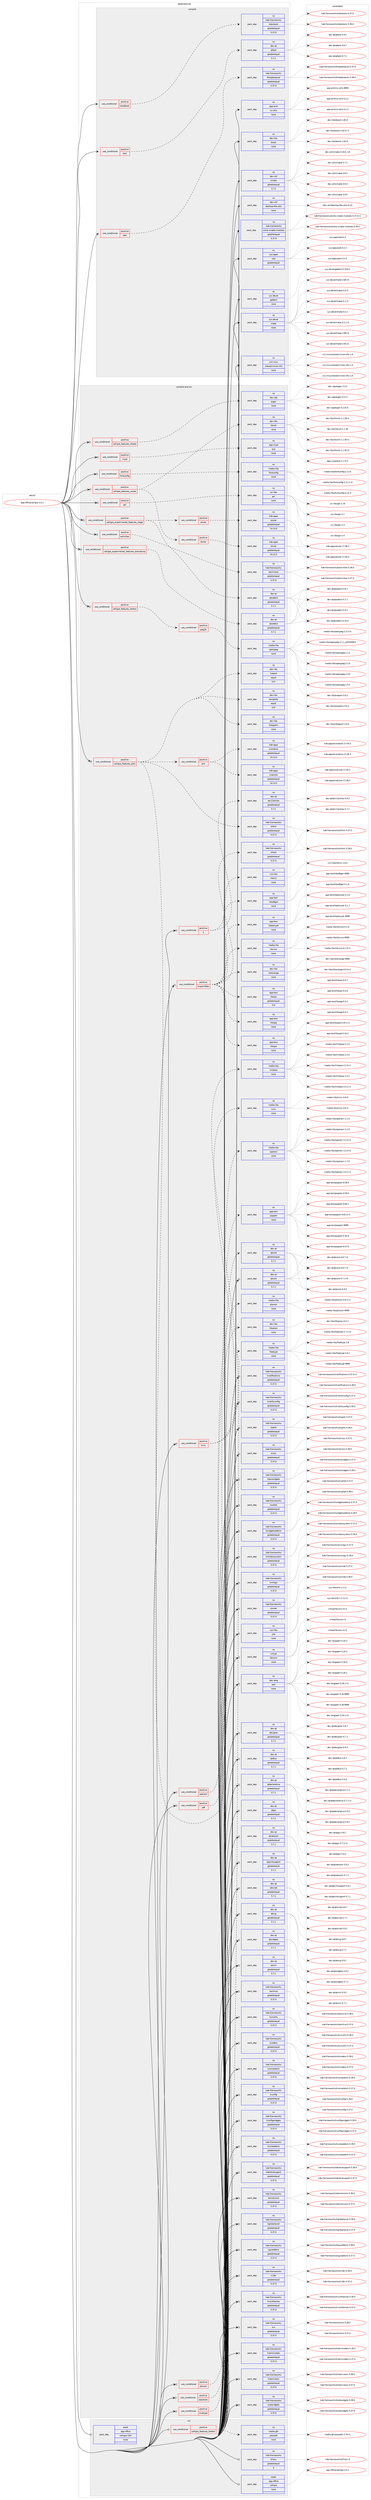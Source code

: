 digraph prolog {

# *************
# Graph options
# *************

newrank=true;
concentrate=true;
compound=true;
graph [rankdir=LR,fontname=Helvetica,fontsize=10,ranksep=1.5];#, ranksep=2.5, nodesep=0.2];
edge  [arrowhead=vee];
node  [fontname=Helvetica,fontsize=10];

# **********
# The ebuild
# **********

subgraph cluster_leftcol {
color=gray;
rank=same;
label=<<i>ebuild</i>>;
id [label="app-office/calligra-3.0.1", color=red, width=4, href="../app-office/calligra-3.0.1.svg"];
}

# ****************
# The dependencies
# ****************

subgraph cluster_midcol {
color=gray;
label=<<i>dependencies</i>>;
subgraph cluster_compile {
fillcolor="#eeeeee";
style=filled;
label=<<i>compile</i>>;
subgraph cond13153 {
dependency49565 [label=<<TABLE BORDER="0" CELLBORDER="1" CELLSPACING="0" CELLPADDING="4"><TR><TD ROWSPAN="3" CELLPADDING="10">use_conditional</TD></TR><TR><TD>positive</TD></TR><TR><TD>handbook</TD></TR></TABLE>>, shape=none, color=red];
subgraph pack35532 {
dependency49566 [label=<<TABLE BORDER="0" CELLBORDER="1" CELLSPACING="0" CELLPADDING="4" WIDTH="220"><TR><TD ROWSPAN="6" CELLPADDING="30">pack_dep</TD></TR><TR><TD WIDTH="110">no</TD></TR><TR><TD>kde-frameworks</TD></TR><TR><TD>kdoctools</TD></TR><TR><TD>greaterequal</TD></TR><TR><TD>5.37.0</TD></TR></TABLE>>, shape=none, color=blue];
}
dependency49565:e -> dependency49566:w [weight=20,style="dashed",arrowhead="vee"];
}
id:e -> dependency49565:w [weight=20,style="solid",arrowhead="vee"];
subgraph cond13154 {
dependency49567 [label=<<TABLE BORDER="0" CELLBORDER="1" CELLSPACING="0" CELLPADDING="4"><TR><TD ROWSPAN="3" CELLPADDING="10">use_conditional</TD></TR><TR><TD>positive</TD></TR><TR><TD>test</TD></TR></TABLE>>, shape=none, color=red];
subgraph pack35533 {
dependency49568 [label=<<TABLE BORDER="0" CELLBORDER="1" CELLSPACING="0" CELLPADDING="4" WIDTH="220"><TR><TD ROWSPAN="6" CELLPADDING="30">pack_dep</TD></TR><TR><TD WIDTH="110">no</TD></TR><TR><TD>dev-qt</TD></TR><TR><TD>qttest</TD></TR><TR><TD>greaterequal</TD></TR><TR><TD>5.7.1</TD></TR></TABLE>>, shape=none, color=blue];
}
dependency49567:e -> dependency49568:w [weight=20,style="dashed",arrowhead="vee"];
}
id:e -> dependency49567:w [weight=20,style="solid",arrowhead="vee"];
subgraph cond13155 {
dependency49569 [label=<<TABLE BORDER="0" CELLBORDER="1" CELLSPACING="0" CELLPADDING="4"><TR><TD ROWSPAN="3" CELLPADDING="10">use_conditional</TD></TR><TR><TD>positive</TD></TR><TR><TD>test</TD></TR></TABLE>>, shape=none, color=red];
subgraph pack35534 {
dependency49570 [label=<<TABLE BORDER="0" CELLBORDER="1" CELLSPACING="0" CELLPADDING="4" WIDTH="220"><TR><TD ROWSPAN="6" CELLPADDING="30">pack_dep</TD></TR><TR><TD WIDTH="110">no</TD></TR><TR><TD>kde-frameworks</TD></TR><TR><TD>threadweaver</TD></TR><TR><TD>greaterequal</TD></TR><TR><TD>5.37.0</TD></TR></TABLE>>, shape=none, color=blue];
}
dependency49569:e -> dependency49570:w [weight=20,style="dashed",arrowhead="vee"];
}
id:e -> dependency49569:w [weight=20,style="solid",arrowhead="vee"];
subgraph pack35535 {
dependency49571 [label=<<TABLE BORDER="0" CELLBORDER="1" CELLSPACING="0" CELLPADDING="4" WIDTH="220"><TR><TD ROWSPAN="6" CELLPADDING="30">pack_dep</TD></TR><TR><TD WIDTH="110">no</TD></TR><TR><TD>app-arch</TD></TR><TR><TD>xz-utils</TD></TR><TR><TD>none</TD></TR><TR><TD></TD></TR></TABLE>>, shape=none, color=blue];
}
id:e -> dependency49571:w [weight=20,style="solid",arrowhead="vee"];
subgraph pack35536 {
dependency49572 [label=<<TABLE BORDER="0" CELLBORDER="1" CELLSPACING="0" CELLPADDING="4" WIDTH="220"><TR><TD ROWSPAN="6" CELLPADDING="30">pack_dep</TD></TR><TR><TD WIDTH="110">no</TD></TR><TR><TD>dev-libs</TD></TR><TR><TD>boost</TD></TR><TR><TD>none</TD></TR><TR><TD></TD></TR></TABLE>>, shape=none, color=blue];
}
id:e -> dependency49572:w [weight=20,style="solid",arrowhead="vee"];
subgraph pack35537 {
dependency49573 [label=<<TABLE BORDER="0" CELLBORDER="1" CELLSPACING="0" CELLPADDING="4" WIDTH="220"><TR><TD ROWSPAN="6" CELLPADDING="30">pack_dep</TD></TR><TR><TD WIDTH="110">no</TD></TR><TR><TD>dev-util</TD></TR><TR><TD>cmake</TD></TR><TR><TD>greaterequal</TD></TR><TR><TD>3.7.2</TD></TR></TABLE>>, shape=none, color=blue];
}
id:e -> dependency49573:w [weight=20,style="solid",arrowhead="vee"];
subgraph pack35538 {
dependency49574 [label=<<TABLE BORDER="0" CELLBORDER="1" CELLSPACING="0" CELLPADDING="4" WIDTH="220"><TR><TD ROWSPAN="6" CELLPADDING="30">pack_dep</TD></TR><TR><TD WIDTH="110">no</TD></TR><TR><TD>dev-util</TD></TR><TR><TD>desktop-file-utils</TD></TR><TR><TD>none</TD></TR><TR><TD></TD></TR></TABLE>>, shape=none, color=blue];
}
id:e -> dependency49574:w [weight=20,style="solid",arrowhead="vee"];
subgraph pack35539 {
dependency49575 [label=<<TABLE BORDER="0" CELLBORDER="1" CELLSPACING="0" CELLPADDING="4" WIDTH="220"><TR><TD ROWSPAN="6" CELLPADDING="30">pack_dep</TD></TR><TR><TD WIDTH="110">no</TD></TR><TR><TD>kde-frameworks</TD></TR><TR><TD>extra-cmake-modules</TD></TR><TR><TD>greaterequal</TD></TR><TR><TD>5.37.0</TD></TR></TABLE>>, shape=none, color=blue];
}
id:e -> dependency49575:w [weight=20,style="solid",arrowhead="vee"];
subgraph pack35540 {
dependency49576 [label=<<TABLE BORDER="0" CELLBORDER="1" CELLSPACING="0" CELLPADDING="4" WIDTH="220"><TR><TD ROWSPAN="6" CELLPADDING="30">pack_dep</TD></TR><TR><TD WIDTH="110">no</TD></TR><TR><TD>sys-apps</TD></TR><TR><TD>sed</TD></TR><TR><TD>greaterequal</TD></TR><TR><TD>4</TD></TR></TABLE>>, shape=none, color=blue];
}
id:e -> dependency49576:w [weight=20,style="solid",arrowhead="vee"];
subgraph pack35541 {
dependency49577 [label=<<TABLE BORDER="0" CELLBORDER="1" CELLSPACING="0" CELLPADDING="4" WIDTH="220"><TR><TD ROWSPAN="6" CELLPADDING="30">pack_dep</TD></TR><TR><TD WIDTH="110">no</TD></TR><TR><TD>sys-devel</TD></TR><TR><TD>gettext</TD></TR><TR><TD>none</TD></TR><TR><TD></TD></TR></TABLE>>, shape=none, color=blue];
}
id:e -> dependency49577:w [weight=20,style="solid",arrowhead="vee"];
subgraph pack35542 {
dependency49578 [label=<<TABLE BORDER="0" CELLBORDER="1" CELLSPACING="0" CELLPADDING="4" WIDTH="220"><TR><TD ROWSPAN="6" CELLPADDING="30">pack_dep</TD></TR><TR><TD WIDTH="110">no</TD></TR><TR><TD>sys-devel</TD></TR><TR><TD>make</TD></TR><TR><TD>none</TD></TR><TR><TD></TD></TR></TABLE>>, shape=none, color=blue];
}
id:e -> dependency49578:w [weight=20,style="solid",arrowhead="vee"];
subgraph pack35543 {
dependency49579 [label=<<TABLE BORDER="0" CELLBORDER="1" CELLSPACING="0" CELLPADDING="4" WIDTH="220"><TR><TD ROWSPAN="6" CELLPADDING="30">pack_dep</TD></TR><TR><TD WIDTH="110">no</TD></TR><TR><TD>x11-misc</TD></TR><TR><TD>shared-mime-info</TD></TR><TR><TD>none</TD></TR><TR><TD></TD></TR></TABLE>>, shape=none, color=blue];
}
id:e -> dependency49579:w [weight=20,style="solid",arrowhead="vee"];
}
subgraph cluster_compileandrun {
fillcolor="#eeeeee";
style=filled;
label=<<i>compile and run</i>>;
subgraph cond13156 {
dependency49580 [label=<<TABLE BORDER="0" CELLBORDER="1" CELLSPACING="0" CELLPADDING="4"><TR><TD ROWSPAN="3" CELLPADDING="10">use_conditional</TD></TR><TR><TD>positive</TD></TR><TR><TD>X</TD></TR></TABLE>>, shape=none, color=red];
subgraph pack35544 {
dependency49581 [label=<<TABLE BORDER="0" CELLBORDER="1" CELLSPACING="0" CELLPADDING="4" WIDTH="220"><TR><TD ROWSPAN="6" CELLPADDING="30">pack_dep</TD></TR><TR><TD WIDTH="110">no</TD></TR><TR><TD>dev-qt</TD></TR><TR><TD>qtx11extras</TD></TR><TR><TD>greaterequal</TD></TR><TR><TD>5.7.1</TD></TR></TABLE>>, shape=none, color=blue];
}
dependency49580:e -> dependency49581:w [weight=20,style="dashed",arrowhead="vee"];
subgraph pack35545 {
dependency49582 [label=<<TABLE BORDER="0" CELLBORDER="1" CELLSPACING="0" CELLPADDING="4" WIDTH="220"><TR><TD ROWSPAN="6" CELLPADDING="30">pack_dep</TD></TR><TR><TD WIDTH="110">no</TD></TR><TR><TD>x11-libs</TD></TR><TR><TD>libX11</TD></TR><TR><TD>none</TD></TR><TR><TD></TD></TR></TABLE>>, shape=none, color=blue];
}
dependency49580:e -> dependency49582:w [weight=20,style="dashed",arrowhead="vee"];
}
id:e -> dependency49580:w [weight=20,style="solid",arrowhead="odotvee"];
subgraph cond13157 {
dependency49583 [label=<<TABLE BORDER="0" CELLBORDER="1" CELLSPACING="0" CELLPADDING="4"><TR><TD ROWSPAN="3" CELLPADDING="10">use_conditional</TD></TR><TR><TD>positive</TD></TR><TR><TD>activities</TD></TR></TABLE>>, shape=none, color=red];
subgraph pack35546 {
dependency49584 [label=<<TABLE BORDER="0" CELLBORDER="1" CELLSPACING="0" CELLPADDING="4" WIDTH="220"><TR><TD ROWSPAN="6" CELLPADDING="30">pack_dep</TD></TR><TR><TD WIDTH="110">no</TD></TR><TR><TD>kde-frameworks</TD></TR><TR><TD>kactivities</TD></TR><TR><TD>greaterequal</TD></TR><TR><TD>5.37.0</TD></TR></TABLE>>, shape=none, color=blue];
}
dependency49583:e -> dependency49584:w [weight=20,style="dashed",arrowhead="vee"];
}
id:e -> dependency49583:w [weight=20,style="solid",arrowhead="odotvee"];
subgraph cond13158 {
dependency49585 [label=<<TABLE BORDER="0" CELLBORDER="1" CELLSPACING="0" CELLPADDING="4"><TR><TD ROWSPAN="3" CELLPADDING="10">use_conditional</TD></TR><TR><TD>positive</TD></TR><TR><TD>calligra_experimental_features_braindump</TD></TR></TABLE>>, shape=none, color=red];
subgraph pack35547 {
dependency49586 [label=<<TABLE BORDER="0" CELLBORDER="1" CELLSPACING="0" CELLPADDING="4" WIDTH="220"><TR><TD ROWSPAN="6" CELLPADDING="30">pack_dep</TD></TR><TR><TD WIDTH="110">no</TD></TR><TR><TD>dev-qt</TD></TR><TR><TD>qtwebkit</TD></TR><TR><TD>greaterequal</TD></TR><TR><TD>5.7.1</TD></TR></TABLE>>, shape=none, color=blue];
}
dependency49585:e -> dependency49586:w [weight=20,style="dashed",arrowhead="vee"];
}
id:e -> dependency49585:w [weight=20,style="solid",arrowhead="odotvee"];
subgraph cond13159 {
dependency49587 [label=<<TABLE BORDER="0" CELLBORDER="1" CELLSPACING="0" CELLPADDING="4"><TR><TD ROWSPAN="3" CELLPADDING="10">use_conditional</TD></TR><TR><TD>positive</TD></TR><TR><TD>calligra_experimental_features_stage</TD></TR></TABLE>>, shape=none, color=red];
subgraph pack35548 {
dependency49588 [label=<<TABLE BORDER="0" CELLBORDER="1" CELLSPACING="0" CELLPADDING="4" WIDTH="220"><TR><TD ROWSPAN="6" CELLPADDING="30">pack_dep</TD></TR><TR><TD WIDTH="110">no</TD></TR><TR><TD>dev-qt</TD></TR><TR><TD>qtwebkit</TD></TR><TR><TD>greaterequal</TD></TR><TR><TD>5.7.1</TD></TR></TABLE>>, shape=none, color=blue];
}
dependency49587:e -> dependency49588:w [weight=20,style="dashed",arrowhead="vee"];
subgraph cond13160 {
dependency49589 [label=<<TABLE BORDER="0" CELLBORDER="1" CELLSPACING="0" CELLPADDING="4"><TR><TD ROWSPAN="3" CELLPADDING="10">use_conditional</TD></TR><TR><TD>positive</TD></TR><TR><TD>okular</TD></TR></TABLE>>, shape=none, color=red];
subgraph pack35549 {
dependency49590 [label=<<TABLE BORDER="0" CELLBORDER="1" CELLSPACING="0" CELLPADDING="4" WIDTH="220"><TR><TD ROWSPAN="6" CELLPADDING="30">pack_dep</TD></TR><TR><TD WIDTH="110">no</TD></TR><TR><TD>kde-apps</TD></TR><TR><TD>okular</TD></TR><TR><TD>greaterequal</TD></TR><TR><TD>14.12.0</TD></TR></TABLE>>, shape=none, color=blue];
}
dependency49589:e -> dependency49590:w [weight=20,style="dashed",arrowhead="vee"];
}
dependency49587:e -> dependency49589:w [weight=20,style="dashed",arrowhead="vee"];
}
id:e -> dependency49587:w [weight=20,style="solid",arrowhead="odotvee"];
subgraph cond13161 {
dependency49591 [label=<<TABLE BORDER="0" CELLBORDER="1" CELLSPACING="0" CELLPADDING="4"><TR><TD ROWSPAN="3" CELLPADDING="10">use_conditional</TD></TR><TR><TD>positive</TD></TR><TR><TD>calligra_features_karbon</TD></TR></TABLE>>, shape=none, color=red];
subgraph cond13162 {
dependency49592 [label=<<TABLE BORDER="0" CELLBORDER="1" CELLSPACING="0" CELLPADDING="4"><TR><TD ROWSPAN="3" CELLPADDING="10">use_conditional</TD></TR><TR><TD>positive</TD></TR><TR><TD>jpeg2k</TD></TR></TABLE>>, shape=none, color=red];
subgraph pack35550 {
dependency49593 [label=<<TABLE BORDER="0" CELLBORDER="1" CELLSPACING="0" CELLPADDING="4" WIDTH="220"><TR><TD ROWSPAN="6" CELLPADDING="30">pack_dep</TD></TR><TR><TD WIDTH="110">no</TD></TR><TR><TD>media-libs</TD></TR><TR><TD>openjpeg</TD></TR><TR><TD>none</TD></TR><TR><TD></TD></TR></TABLE>>, shape=none, color=blue];
}
dependency49592:e -> dependency49593:w [weight=20,style="dashed",arrowhead="vee"];
}
dependency49591:e -> dependency49592:w [weight=20,style="dashed",arrowhead="vee"];
}
id:e -> dependency49591:w [weight=20,style="solid",arrowhead="odotvee"];
subgraph cond13163 {
dependency49594 [label=<<TABLE BORDER="0" CELLBORDER="1" CELLSPACING="0" CELLPADDING="4"><TR><TD ROWSPAN="3" CELLPADDING="10">use_conditional</TD></TR><TR><TD>positive</TD></TR><TR><TD>calligra_features_plan</TD></TR></TABLE>>, shape=none, color=red];
subgraph pack35551 {
dependency49595 [label=<<TABLE BORDER="0" CELLBORDER="1" CELLSPACING="0" CELLPADDING="4" WIDTH="220"><TR><TD ROWSPAN="6" CELLPADDING="30">pack_dep</TD></TR><TR><TD WIDTH="110">no</TD></TR><TR><TD>kde-frameworks</TD></TR><TR><TD>khtml</TD></TR><TR><TD>greaterequal</TD></TR><TR><TD>5.37.0</TD></TR></TABLE>>, shape=none, color=blue];
}
dependency49594:e -> dependency49595:w [weight=20,style="dashed",arrowhead="vee"];
subgraph pack35552 {
dependency49596 [label=<<TABLE BORDER="0" CELLBORDER="1" CELLSPACING="0" CELLPADDING="4" WIDTH="220"><TR><TD ROWSPAN="6" CELLPADDING="30">pack_dep</TD></TR><TR><TD WIDTH="110">no</TD></TR><TR><TD>dev-qt</TD></TR><TR><TD>qtcore</TD></TR><TR><TD>greaterequal</TD></TR><TR><TD>5.7.1</TD></TR></TABLE>>, shape=none, color=blue];
}
dependency49594:e -> dependency49596:w [weight=20,style="dashed",arrowhead="vee"];
subgraph pack35553 {
dependency49597 [label=<<TABLE BORDER="0" CELLBORDER="1" CELLSPACING="0" CELLPADDING="4" WIDTH="220"><TR><TD ROWSPAN="6" CELLPADDING="30">pack_dep</TD></TR><TR><TD WIDTH="110">no</TD></TR><TR><TD>dev-libs</TD></TR><TR><TD>kdiagram</TD></TR><TR><TD>none</TD></TR><TR><TD></TD></TR></TABLE>>, shape=none, color=blue];
}
dependency49594:e -> dependency49597:w [weight=20,style="dashed",arrowhead="vee"];
subgraph pack35554 {
dependency49598 [label=<<TABLE BORDER="0" CELLBORDER="1" CELLSPACING="0" CELLPADDING="4" WIDTH="220"><TR><TD ROWSPAN="6" CELLPADDING="30">pack_dep</TD></TR><TR><TD WIDTH="110">no</TD></TR><TR><TD>dev-libs</TD></TR><TR><TD>kproperty</TD></TR><TR><TD>equal</TD></TR><TR><TD>3.0*</TD></TR></TABLE>>, shape=none, color=blue];
}
dependency49594:e -> dependency49598:w [weight=20,style="dashed",arrowhead="vee"];
subgraph pack35555 {
dependency49599 [label=<<TABLE BORDER="0" CELLBORDER="1" CELLSPACING="0" CELLPADDING="4" WIDTH="220"><TR><TD ROWSPAN="6" CELLPADDING="30">pack_dep</TD></TR><TR><TD WIDTH="110">no</TD></TR><TR><TD>dev-libs</TD></TR><TR><TD>kreport</TD></TR><TR><TD>equal</TD></TR><TR><TD>3.0*</TD></TR></TABLE>>, shape=none, color=blue];
}
dependency49594:e -> dependency49599:w [weight=20,style="dashed",arrowhead="vee"];
subgraph cond13164 {
dependency49600 [label=<<TABLE BORDER="0" CELLBORDER="1" CELLSPACING="0" CELLPADDING="4"><TR><TD ROWSPAN="3" CELLPADDING="10">use_conditional</TD></TR><TR><TD>positive</TD></TR><TR><TD>pim</TD></TR></TABLE>>, shape=none, color=red];
subgraph pack35556 {
dependency49601 [label=<<TABLE BORDER="0" CELLBORDER="1" CELLSPACING="0" CELLPADDING="4" WIDTH="220"><TR><TD ROWSPAN="6" CELLPADDING="30">pack_dep</TD></TR><TR><TD WIDTH="110">no</TD></TR><TR><TD>kde-apps</TD></TR><TR><TD>kcalcore</TD></TR><TR><TD>greaterequal</TD></TR><TR><TD>14.12.0</TD></TR></TABLE>>, shape=none, color=blue];
}
dependency49600:e -> dependency49601:w [weight=20,style="dashed",arrowhead="vee"];
subgraph pack35557 {
dependency49602 [label=<<TABLE BORDER="0" CELLBORDER="1" CELLSPACING="0" CELLPADDING="4" WIDTH="220"><TR><TD ROWSPAN="6" CELLPADDING="30">pack_dep</TD></TR><TR><TD WIDTH="110">no</TD></TR><TR><TD>kde-apps</TD></TR><TR><TD>kcontacts</TD></TR><TR><TD>greaterequal</TD></TR><TR><TD>14.12.0</TD></TR></TABLE>>, shape=none, color=blue];
}
dependency49600:e -> dependency49602:w [weight=20,style="dashed",arrowhead="vee"];
}
dependency49594:e -> dependency49600:w [weight=20,style="dashed",arrowhead="vee"];
}
id:e -> dependency49594:w [weight=20,style="solid",arrowhead="odotvee"];
subgraph cond13165 {
dependency49603 [label=<<TABLE BORDER="0" CELLBORDER="1" CELLSPACING="0" CELLPADDING="4"><TR><TD ROWSPAN="3" CELLPADDING="10">use_conditional</TD></TR><TR><TD>positive</TD></TR><TR><TD>calligra_features_sheets</TD></TR></TABLE>>, shape=none, color=red];
subgraph pack35558 {
dependency49604 [label=<<TABLE BORDER="0" CELLBORDER="1" CELLSPACING="0" CELLPADDING="4" WIDTH="220"><TR><TD ROWSPAN="6" CELLPADDING="30">pack_dep</TD></TR><TR><TD WIDTH="110">no</TD></TR><TR><TD>dev-cpp</TD></TR><TR><TD>eigen</TD></TR><TR><TD>none</TD></TR><TR><TD></TD></TR></TABLE>>, shape=none, color=blue];
}
dependency49603:e -> dependency49604:w [weight=20,style="dashed",arrowhead="vee"];
}
id:e -> dependency49603:w [weight=20,style="solid",arrowhead="odotvee"];
subgraph cond13166 {
dependency49605 [label=<<TABLE BORDER="0" CELLBORDER="1" CELLSPACING="0" CELLPADDING="4"><TR><TD ROWSPAN="3" CELLPADDING="10">use_conditional</TD></TR><TR><TD>positive</TD></TR><TR><TD>calligra_features_words</TD></TR></TABLE>>, shape=none, color=red];
subgraph pack35559 {
dependency49606 [label=<<TABLE BORDER="0" CELLBORDER="1" CELLSPACING="0" CELLPADDING="4" WIDTH="220"><TR><TD ROWSPAN="6" CELLPADDING="30">pack_dep</TD></TR><TR><TD WIDTH="110">no</TD></TR><TR><TD>dev-libs</TD></TR><TR><TD>libxslt</TD></TR><TR><TD>none</TD></TR><TR><TD></TD></TR></TABLE>>, shape=none, color=blue];
}
dependency49605:e -> dependency49606:w [weight=20,style="dashed",arrowhead="vee"];
subgraph cond13167 {
dependency49607 [label=<<TABLE BORDER="0" CELLBORDER="1" CELLSPACING="0" CELLPADDING="4"><TR><TD ROWSPAN="3" CELLPADDING="10">use_conditional</TD></TR><TR><TD>positive</TD></TR><TR><TD>okular</TD></TR></TABLE>>, shape=none, color=red];
subgraph pack35560 {
dependency49608 [label=<<TABLE BORDER="0" CELLBORDER="1" CELLSPACING="0" CELLPADDING="4" WIDTH="220"><TR><TD ROWSPAN="6" CELLPADDING="30">pack_dep</TD></TR><TR><TD WIDTH="110">no</TD></TR><TR><TD>kde-apps</TD></TR><TR><TD>okular</TD></TR><TR><TD>greaterequal</TD></TR><TR><TD>14.12.0</TD></TR></TABLE>>, shape=none, color=blue];
}
dependency49607:e -> dependency49608:w [weight=20,style="dashed",arrowhead="vee"];
}
dependency49605:e -> dependency49607:w [weight=20,style="dashed",arrowhead="vee"];
}
id:e -> dependency49605:w [weight=20,style="solid",arrowhead="odotvee"];
subgraph cond13168 {
dependency49609 [label=<<TABLE BORDER="0" CELLBORDER="1" CELLSPACING="0" CELLPADDING="4"><TR><TD ROWSPAN="3" CELLPADDING="10">use_conditional</TD></TR><TR><TD>positive</TD></TR><TR><TD>crypt</TD></TR></TABLE>>, shape=none, color=red];
subgraph pack35561 {
dependency49610 [label=<<TABLE BORDER="0" CELLBORDER="1" CELLSPACING="0" CELLPADDING="4" WIDTH="220"><TR><TD ROWSPAN="6" CELLPADDING="30">pack_dep</TD></TR><TR><TD WIDTH="110">no</TD></TR><TR><TD>app-crypt</TD></TR><TR><TD>qca</TD></TR><TR><TD>none</TD></TR><TR><TD></TD></TR></TABLE>>, shape=none, color=blue];
}
dependency49609:e -> dependency49610:w [weight=20,style="dashed",arrowhead="vee"];
}
id:e -> dependency49609:w [weight=20,style="solid",arrowhead="odotvee"];
subgraph cond13169 {
dependency49611 [label=<<TABLE BORDER="0" CELLBORDER="1" CELLSPACING="0" CELLPADDING="4"><TR><TD ROWSPAN="3" CELLPADDING="10">use_conditional</TD></TR><TR><TD>positive</TD></TR><TR><TD>fontconfig</TD></TR></TABLE>>, shape=none, color=red];
subgraph pack35562 {
dependency49612 [label=<<TABLE BORDER="0" CELLBORDER="1" CELLSPACING="0" CELLPADDING="4" WIDTH="220"><TR><TD ROWSPAN="6" CELLPADDING="30">pack_dep</TD></TR><TR><TD WIDTH="110">no</TD></TR><TR><TD>media-libs</TD></TR><TR><TD>fontconfig</TD></TR><TR><TD>none</TD></TR><TR><TD></TD></TR></TABLE>>, shape=none, color=blue];
}
dependency49611:e -> dependency49612:w [weight=20,style="dashed",arrowhead="vee"];
}
id:e -> dependency49611:w [weight=20,style="solid",arrowhead="odotvee"];
subgraph cond13170 {
dependency49613 [label=<<TABLE BORDER="0" CELLBORDER="1" CELLSPACING="0" CELLPADDING="4"><TR><TD ROWSPAN="3" CELLPADDING="10">use_conditional</TD></TR><TR><TD>positive</TD></TR><TR><TD>gsl</TD></TR></TABLE>>, shape=none, color=red];
subgraph pack35563 {
dependency49614 [label=<<TABLE BORDER="0" CELLBORDER="1" CELLSPACING="0" CELLPADDING="4" WIDTH="220"><TR><TD ROWSPAN="6" CELLPADDING="30">pack_dep</TD></TR><TR><TD WIDTH="110">no</TD></TR><TR><TD>sci-libs</TD></TR><TR><TD>gsl</TD></TR><TR><TD>none</TD></TR><TR><TD></TD></TR></TABLE>>, shape=none, color=blue];
}
dependency49613:e -> dependency49614:w [weight=20,style="dashed",arrowhead="vee"];
}
id:e -> dependency49613:w [weight=20,style="solid",arrowhead="odotvee"];
subgraph cond13171 {
dependency49615 [label=<<TABLE BORDER="0" CELLBORDER="1" CELLSPACING="0" CELLPADDING="4"><TR><TD ROWSPAN="3" CELLPADDING="10">use_conditional</TD></TR><TR><TD>positive</TD></TR><TR><TD>import-filter</TD></TR></TABLE>>, shape=none, color=red];
subgraph pack35564 {
dependency49616 [label=<<TABLE BORDER="0" CELLBORDER="1" CELLSPACING="0" CELLPADDING="4" WIDTH="220"><TR><TD ROWSPAN="6" CELLPADDING="30">pack_dep</TD></TR><TR><TD WIDTH="110">no</TD></TR><TR><TD>kde-frameworks</TD></TR><TR><TD>khtml</TD></TR><TR><TD>greaterequal</TD></TR><TR><TD>5.37.0</TD></TR></TABLE>>, shape=none, color=blue];
}
dependency49615:e -> dependency49616:w [weight=20,style="dashed",arrowhead="vee"];
subgraph pack35565 {
dependency49617 [label=<<TABLE BORDER="0" CELLBORDER="1" CELLSPACING="0" CELLPADDING="4" WIDTH="220"><TR><TD ROWSPAN="6" CELLPADDING="30">pack_dep</TD></TR><TR><TD WIDTH="110">no</TD></TR><TR><TD>app-text</TD></TR><TR><TD>libetonyek</TD></TR><TR><TD>none</TD></TR><TR><TD></TD></TR></TABLE>>, shape=none, color=blue];
}
dependency49615:e -> dependency49617:w [weight=20,style="dashed",arrowhead="vee"];
subgraph pack35566 {
dependency49618 [label=<<TABLE BORDER="0" CELLBORDER="1" CELLSPACING="0" CELLPADDING="4" WIDTH="220"><TR><TD ROWSPAN="6" CELLPADDING="30">pack_dep</TD></TR><TR><TD WIDTH="110">no</TD></TR><TR><TD>app-text</TD></TR><TR><TD>libodfgen</TD></TR><TR><TD>none</TD></TR><TR><TD></TD></TR></TABLE>>, shape=none, color=blue];
}
dependency49615:e -> dependency49618:w [weight=20,style="dashed",arrowhead="vee"];
subgraph pack35567 {
dependency49619 [label=<<TABLE BORDER="0" CELLBORDER="1" CELLSPACING="0" CELLPADDING="4" WIDTH="220"><TR><TD ROWSPAN="6" CELLPADDING="30">pack_dep</TD></TR><TR><TD WIDTH="110">no</TD></TR><TR><TD>app-text</TD></TR><TR><TD>libwpd</TD></TR><TR><TD>none</TD></TR><TR><TD></TD></TR></TABLE>>, shape=none, color=blue];
}
dependency49615:e -> dependency49619:w [weight=20,style="dashed",arrowhead="vee"];
subgraph pack35568 {
dependency49620 [label=<<TABLE BORDER="0" CELLBORDER="1" CELLSPACING="0" CELLPADDING="4" WIDTH="220"><TR><TD ROWSPAN="6" CELLPADDING="30">pack_dep</TD></TR><TR><TD WIDTH="110">no</TD></TR><TR><TD>app-text</TD></TR><TR><TD>libwpg</TD></TR><TR><TD>none</TD></TR><TR><TD></TD></TR></TABLE>>, shape=none, color=blue];
}
dependency49615:e -> dependency49620:w [weight=20,style="dashed",arrowhead="vee"];
subgraph pack35569 {
dependency49621 [label=<<TABLE BORDER="0" CELLBORDER="1" CELLSPACING="0" CELLPADDING="4" WIDTH="220"><TR><TD ROWSPAN="6" CELLPADDING="30">pack_dep</TD></TR><TR><TD WIDTH="110">no</TD></TR><TR><TD>app-text</TD></TR><TR><TD>libwps</TD></TR><TR><TD>greaterequal</TD></TR><TR><TD>0.4</TD></TR></TABLE>>, shape=none, color=blue];
}
dependency49615:e -> dependency49621:w [weight=20,style="dashed",arrowhead="vee"];
subgraph pack35570 {
dependency49622 [label=<<TABLE BORDER="0" CELLBORDER="1" CELLSPACING="0" CELLPADDING="4" WIDTH="220"><TR><TD ROWSPAN="6" CELLPADDING="30">pack_dep</TD></TR><TR><TD WIDTH="110">no</TD></TR><TR><TD>dev-libs</TD></TR><TR><TD>librevenge</TD></TR><TR><TD>none</TD></TR><TR><TD></TD></TR></TABLE>>, shape=none, color=blue];
}
dependency49615:e -> dependency49622:w [weight=20,style="dashed",arrowhead="vee"];
subgraph pack35571 {
dependency49623 [label=<<TABLE BORDER="0" CELLBORDER="1" CELLSPACING="0" CELLPADDING="4" WIDTH="220"><TR><TD ROWSPAN="6" CELLPADDING="30">pack_dep</TD></TR><TR><TD WIDTH="110">no</TD></TR><TR><TD>media-libs</TD></TR><TR><TD>libvisio</TD></TR><TR><TD>none</TD></TR><TR><TD></TD></TR></TABLE>>, shape=none, color=blue];
}
dependency49615:e -> dependency49623:w [weight=20,style="dashed",arrowhead="vee"];
}
id:e -> dependency49615:w [weight=20,style="solid",arrowhead="odotvee"];
subgraph cond13172 {
dependency49624 [label=<<TABLE BORDER="0" CELLBORDER="1" CELLSPACING="0" CELLPADDING="4"><TR><TD ROWSPAN="3" CELLPADDING="10">use_conditional</TD></TR><TR><TD>positive</TD></TR><TR><TD>lcms</TD></TR></TABLE>>, shape=none, color=red];
subgraph pack35572 {
dependency49625 [label=<<TABLE BORDER="0" CELLBORDER="1" CELLSPACING="0" CELLPADDING="4" WIDTH="220"><TR><TD ROWSPAN="6" CELLPADDING="30">pack_dep</TD></TR><TR><TD WIDTH="110">no</TD></TR><TR><TD>media-libs</TD></TR><TR><TD>ilmbase</TD></TR><TR><TD>none</TD></TR><TR><TD></TD></TR></TABLE>>, shape=none, color=blue];
}
dependency49624:e -> dependency49625:w [weight=20,style="dashed",arrowhead="vee"];
subgraph pack35573 {
dependency49626 [label=<<TABLE BORDER="0" CELLBORDER="1" CELLSPACING="0" CELLPADDING="4" WIDTH="220"><TR><TD ROWSPAN="6" CELLPADDING="30">pack_dep</TD></TR><TR><TD WIDTH="110">no</TD></TR><TR><TD>media-libs</TD></TR><TR><TD>lcms</TD></TR><TR><TD>none</TD></TR><TR><TD></TD></TR></TABLE>>, shape=none, color=blue];
}
dependency49624:e -> dependency49626:w [weight=20,style="dashed",arrowhead="vee"];
}
id:e -> dependency49624:w [weight=20,style="solid",arrowhead="odotvee"];
subgraph cond13173 {
dependency49627 [label=<<TABLE BORDER="0" CELLBORDER="1" CELLSPACING="0" CELLPADDING="4"><TR><TD ROWSPAN="3" CELLPADDING="10">use_conditional</TD></TR><TR><TD>positive</TD></TR><TR><TD>openexr</TD></TR></TABLE>>, shape=none, color=red];
subgraph pack35574 {
dependency49628 [label=<<TABLE BORDER="0" CELLBORDER="1" CELLSPACING="0" CELLPADDING="4" WIDTH="220"><TR><TD ROWSPAN="6" CELLPADDING="30">pack_dep</TD></TR><TR><TD WIDTH="110">no</TD></TR><TR><TD>media-libs</TD></TR><TR><TD>openexr</TD></TR><TR><TD>none</TD></TR><TR><TD></TD></TR></TABLE>>, shape=none, color=blue];
}
dependency49627:e -> dependency49628:w [weight=20,style="dashed",arrowhead="vee"];
}
id:e -> dependency49627:w [weight=20,style="solid",arrowhead="odotvee"];
subgraph cond13174 {
dependency49629 [label=<<TABLE BORDER="0" CELLBORDER="1" CELLSPACING="0" CELLPADDING="4"><TR><TD ROWSPAN="3" CELLPADDING="10">use_conditional</TD></TR><TR><TD>positive</TD></TR><TR><TD>pdf</TD></TR></TABLE>>, shape=none, color=red];
subgraph pack35575 {
dependency49630 [label=<<TABLE BORDER="0" CELLBORDER="1" CELLSPACING="0" CELLPADDING="4" WIDTH="220"><TR><TD ROWSPAN="6" CELLPADDING="30">pack_dep</TD></TR><TR><TD WIDTH="110">no</TD></TR><TR><TD>app-text</TD></TR><TR><TD>poppler</TD></TR><TR><TD>none</TD></TR><TR><TD></TD></TR></TABLE>>, shape=none, color=blue];
}
dependency49629:e -> dependency49630:w [weight=20,style="dashed",arrowhead="vee"];
}
id:e -> dependency49629:w [weight=20,style="solid",arrowhead="odotvee"];
subgraph cond13175 {
dependency49631 [label=<<TABLE BORDER="0" CELLBORDER="1" CELLSPACING="0" CELLPADDING="4"><TR><TD ROWSPAN="3" CELLPADDING="10">use_conditional</TD></TR><TR><TD>positive</TD></TR><TR><TD>phonon</TD></TR></TABLE>>, shape=none, color=red];
subgraph pack35576 {
dependency49632 [label=<<TABLE BORDER="0" CELLBORDER="1" CELLSPACING="0" CELLPADDING="4" WIDTH="220"><TR><TD ROWSPAN="6" CELLPADDING="30">pack_dep</TD></TR><TR><TD WIDTH="110">no</TD></TR><TR><TD>media-libs</TD></TR><TR><TD>phonon</TD></TR><TR><TD>none</TD></TR><TR><TD></TD></TR></TABLE>>, shape=none, color=blue];
}
dependency49631:e -> dependency49632:w [weight=20,style="dashed",arrowhead="vee"];
}
id:e -> dependency49631:w [weight=20,style="solid",arrowhead="odotvee"];
subgraph cond13176 {
dependency49633 [label=<<TABLE BORDER="0" CELLBORDER="1" CELLSPACING="0" CELLPADDING="4"><TR><TD ROWSPAN="3" CELLPADDING="10">use_conditional</TD></TR><TR><TD>positive</TD></TR><TR><TD>spacenav</TD></TR></TABLE>>, shape=none, color=red];
subgraph pack35577 {
dependency49634 [label=<<TABLE BORDER="0" CELLBORDER="1" CELLSPACING="0" CELLPADDING="4" WIDTH="220"><TR><TD ROWSPAN="6" CELLPADDING="30">pack_dep</TD></TR><TR><TD WIDTH="110">no</TD></TR><TR><TD>dev-libs</TD></TR><TR><TD>libspnav</TD></TR><TR><TD>none</TD></TR><TR><TD></TD></TR></TABLE>>, shape=none, color=blue];
}
dependency49633:e -> dependency49634:w [weight=20,style="dashed",arrowhead="vee"];
}
id:e -> dependency49633:w [weight=20,style="solid",arrowhead="odotvee"];
subgraph cond13177 {
dependency49635 [label=<<TABLE BORDER="0" CELLBORDER="1" CELLSPACING="0" CELLPADDING="4"><TR><TD ROWSPAN="3" CELLPADDING="10">use_conditional</TD></TR><TR><TD>positive</TD></TR><TR><TD>truetype</TD></TR></TABLE>>, shape=none, color=red];
subgraph pack35578 {
dependency49636 [label=<<TABLE BORDER="0" CELLBORDER="1" CELLSPACING="0" CELLPADDING="4" WIDTH="220"><TR><TD ROWSPAN="6" CELLPADDING="30">pack_dep</TD></TR><TR><TD WIDTH="110">no</TD></TR><TR><TD>media-libs</TD></TR><TR><TD>freetype</TD></TR><TR><TD>none</TD></TR><TR><TD></TD></TR></TABLE>>, shape=none, color=blue];
}
dependency49635:e -> dependency49636:w [weight=20,style="dashed",arrowhead="vee"];
}
id:e -> dependency49635:w [weight=20,style="solid",arrowhead="odotvee"];
subgraph pack35579 {
dependency49637 [label=<<TABLE BORDER="0" CELLBORDER="1" CELLSPACING="0" CELLPADDING="4" WIDTH="220"><TR><TD ROWSPAN="6" CELLPADDING="30">pack_dep</TD></TR><TR><TD WIDTH="110">no</TD></TR><TR><TD>dev-lang</TD></TR><TR><TD>perl</TD></TR><TR><TD>none</TD></TR><TR><TD></TD></TR></TABLE>>, shape=none, color=blue];
}
id:e -> dependency49637:w [weight=20,style="solid",arrowhead="odotvee"];
subgraph pack35580 {
dependency49638 [label=<<TABLE BORDER="0" CELLBORDER="1" CELLSPACING="0" CELLPADDING="4" WIDTH="220"><TR><TD ROWSPAN="6" CELLPADDING="30">pack_dep</TD></TR><TR><TD WIDTH="110">no</TD></TR><TR><TD>dev-qt</TD></TR><TR><TD>designer</TD></TR><TR><TD>greaterequal</TD></TR><TR><TD>5.7.1</TD></TR></TABLE>>, shape=none, color=blue];
}
id:e -> dependency49638:w [weight=20,style="solid",arrowhead="odotvee"];
subgraph pack35581 {
dependency49639 [label=<<TABLE BORDER="0" CELLBORDER="1" CELLSPACING="0" CELLPADDING="4" WIDTH="220"><TR><TD ROWSPAN="6" CELLPADDING="30">pack_dep</TD></TR><TR><TD WIDTH="110">no</TD></TR><TR><TD>dev-qt</TD></TR><TR><TD>qtcore</TD></TR><TR><TD>greaterequal</TD></TR><TR><TD>5.7.1</TD></TR></TABLE>>, shape=none, color=blue];
}
id:e -> dependency49639:w [weight=20,style="solid",arrowhead="odotvee"];
subgraph pack35582 {
dependency49640 [label=<<TABLE BORDER="0" CELLBORDER="1" CELLSPACING="0" CELLPADDING="4" WIDTH="220"><TR><TD ROWSPAN="6" CELLPADDING="30">pack_dep</TD></TR><TR><TD WIDTH="110">no</TD></TR><TR><TD>dev-qt</TD></TR><TR><TD>qtdbus</TD></TR><TR><TD>greaterequal</TD></TR><TR><TD>5.7.1</TD></TR></TABLE>>, shape=none, color=blue];
}
id:e -> dependency49640:w [weight=20,style="solid",arrowhead="odotvee"];
subgraph pack35583 {
dependency49641 [label=<<TABLE BORDER="0" CELLBORDER="1" CELLSPACING="0" CELLPADDING="4" WIDTH="220"><TR><TD ROWSPAN="6" CELLPADDING="30">pack_dep</TD></TR><TR><TD WIDTH="110">no</TD></TR><TR><TD>dev-qt</TD></TR><TR><TD>qtdeclarative</TD></TR><TR><TD>greaterequal</TD></TR><TR><TD>5.7.1</TD></TR></TABLE>>, shape=none, color=blue];
}
id:e -> dependency49641:w [weight=20,style="solid",arrowhead="odotvee"];
subgraph pack35584 {
dependency49642 [label=<<TABLE BORDER="0" CELLBORDER="1" CELLSPACING="0" CELLPADDING="4" WIDTH="220"><TR><TD ROWSPAN="6" CELLPADDING="30">pack_dep</TD></TR><TR><TD WIDTH="110">no</TD></TR><TR><TD>dev-qt</TD></TR><TR><TD>qtgui</TD></TR><TR><TD>greaterequal</TD></TR><TR><TD>5.7.1</TD></TR></TABLE>>, shape=none, color=blue];
}
id:e -> dependency49642:w [weight=20,style="solid",arrowhead="odotvee"];
subgraph pack35585 {
dependency49643 [label=<<TABLE BORDER="0" CELLBORDER="1" CELLSPACING="0" CELLPADDING="4" WIDTH="220"><TR><TD ROWSPAN="6" CELLPADDING="30">pack_dep</TD></TR><TR><TD WIDTH="110">no</TD></TR><TR><TD>dev-qt</TD></TR><TR><TD>qtnetwork</TD></TR><TR><TD>greaterequal</TD></TR><TR><TD>5.7.1</TD></TR></TABLE>>, shape=none, color=blue];
}
id:e -> dependency49643:w [weight=20,style="solid",arrowhead="odotvee"];
subgraph pack35586 {
dependency49644 [label=<<TABLE BORDER="0" CELLBORDER="1" CELLSPACING="0" CELLPADDING="4" WIDTH="220"><TR><TD ROWSPAN="6" CELLPADDING="30">pack_dep</TD></TR><TR><TD WIDTH="110">no</TD></TR><TR><TD>dev-qt</TD></TR><TR><TD>qtprintsupport</TD></TR><TR><TD>greaterequal</TD></TR><TR><TD>5.7.1</TD></TR></TABLE>>, shape=none, color=blue];
}
id:e -> dependency49644:w [weight=20,style="solid",arrowhead="odotvee"];
subgraph pack35587 {
dependency49645 [label=<<TABLE BORDER="0" CELLBORDER="1" CELLSPACING="0" CELLPADDING="4" WIDTH="220"><TR><TD ROWSPAN="6" CELLPADDING="30">pack_dep</TD></TR><TR><TD WIDTH="110">no</TD></TR><TR><TD>dev-qt</TD></TR><TR><TD>qtscript</TD></TR><TR><TD>greaterequal</TD></TR><TR><TD>5.7.1</TD></TR></TABLE>>, shape=none, color=blue];
}
id:e -> dependency49645:w [weight=20,style="solid",arrowhead="odotvee"];
subgraph pack35588 {
dependency49646 [label=<<TABLE BORDER="0" CELLBORDER="1" CELLSPACING="0" CELLPADDING="4" WIDTH="220"><TR><TD ROWSPAN="6" CELLPADDING="30">pack_dep</TD></TR><TR><TD WIDTH="110">no</TD></TR><TR><TD>dev-qt</TD></TR><TR><TD>qtsvg</TD></TR><TR><TD>greaterequal</TD></TR><TR><TD>5.7.1</TD></TR></TABLE>>, shape=none, color=blue];
}
id:e -> dependency49646:w [weight=20,style="solid",arrowhead="odotvee"];
subgraph pack35589 {
dependency49647 [label=<<TABLE BORDER="0" CELLBORDER="1" CELLSPACING="0" CELLPADDING="4" WIDTH="220"><TR><TD ROWSPAN="6" CELLPADDING="30">pack_dep</TD></TR><TR><TD WIDTH="110">no</TD></TR><TR><TD>dev-qt</TD></TR><TR><TD>qtwidgets</TD></TR><TR><TD>greaterequal</TD></TR><TR><TD>5.7.1</TD></TR></TABLE>>, shape=none, color=blue];
}
id:e -> dependency49647:w [weight=20,style="solid",arrowhead="odotvee"];
subgraph pack35590 {
dependency49648 [label=<<TABLE BORDER="0" CELLBORDER="1" CELLSPACING="0" CELLPADDING="4" WIDTH="220"><TR><TD ROWSPAN="6" CELLPADDING="30">pack_dep</TD></TR><TR><TD WIDTH="110">no</TD></TR><TR><TD>dev-qt</TD></TR><TR><TD>qtxml</TD></TR><TR><TD>greaterequal</TD></TR><TR><TD>5.7.1</TD></TR></TABLE>>, shape=none, color=blue];
}
id:e -> dependency49648:w [weight=20,style="solid",arrowhead="odotvee"];
subgraph pack35591 {
dependency49649 [label=<<TABLE BORDER="0" CELLBORDER="1" CELLSPACING="0" CELLPADDING="4" WIDTH="220"><TR><TD ROWSPAN="6" CELLPADDING="30">pack_dep</TD></TR><TR><TD WIDTH="110">no</TD></TR><TR><TD>kde-frameworks</TD></TR><TR><TD>karchive</TD></TR><TR><TD>greaterequal</TD></TR><TR><TD>5.37.0</TD></TR></TABLE>>, shape=none, color=blue];
}
id:e -> dependency49649:w [weight=20,style="solid",arrowhead="odotvee"];
subgraph pack35592 {
dependency49650 [label=<<TABLE BORDER="0" CELLBORDER="1" CELLSPACING="0" CELLPADDING="4" WIDTH="220"><TR><TD ROWSPAN="6" CELLPADDING="30">pack_dep</TD></TR><TR><TD WIDTH="110">no</TD></TR><TR><TD>kde-frameworks</TD></TR><TR><TD>kcmutils</TD></TR><TR><TD>greaterequal</TD></TR><TR><TD>5.37.0</TD></TR></TABLE>>, shape=none, color=blue];
}
id:e -> dependency49650:w [weight=20,style="solid",arrowhead="odotvee"];
subgraph pack35593 {
dependency49651 [label=<<TABLE BORDER="0" CELLBORDER="1" CELLSPACING="0" CELLPADDING="4" WIDTH="220"><TR><TD ROWSPAN="6" CELLPADDING="30">pack_dep</TD></TR><TR><TD WIDTH="110">no</TD></TR><TR><TD>kde-frameworks</TD></TR><TR><TD>kcodecs</TD></TR><TR><TD>greaterequal</TD></TR><TR><TD>5.37.0</TD></TR></TABLE>>, shape=none, color=blue];
}
id:e -> dependency49651:w [weight=20,style="solid",arrowhead="odotvee"];
subgraph pack35594 {
dependency49652 [label=<<TABLE BORDER="0" CELLBORDER="1" CELLSPACING="0" CELLPADDING="4" WIDTH="220"><TR><TD ROWSPAN="6" CELLPADDING="30">pack_dep</TD></TR><TR><TD WIDTH="110">no</TD></TR><TR><TD>kde-frameworks</TD></TR><TR><TD>kcompletion</TD></TR><TR><TD>greaterequal</TD></TR><TR><TD>5.37.0</TD></TR></TABLE>>, shape=none, color=blue];
}
id:e -> dependency49652:w [weight=20,style="solid",arrowhead="odotvee"];
subgraph pack35595 {
dependency49653 [label=<<TABLE BORDER="0" CELLBORDER="1" CELLSPACING="0" CELLPADDING="4" WIDTH="220"><TR><TD ROWSPAN="6" CELLPADDING="30">pack_dep</TD></TR><TR><TD WIDTH="110">no</TD></TR><TR><TD>kde-frameworks</TD></TR><TR><TD>kconfig</TD></TR><TR><TD>greaterequal</TD></TR><TR><TD>5.37.0</TD></TR></TABLE>>, shape=none, color=blue];
}
id:e -> dependency49653:w [weight=20,style="solid",arrowhead="odotvee"];
subgraph pack35596 {
dependency49654 [label=<<TABLE BORDER="0" CELLBORDER="1" CELLSPACING="0" CELLPADDING="4" WIDTH="220"><TR><TD ROWSPAN="6" CELLPADDING="30">pack_dep</TD></TR><TR><TD WIDTH="110">no</TD></TR><TR><TD>kde-frameworks</TD></TR><TR><TD>kconfigwidgets</TD></TR><TR><TD>greaterequal</TD></TR><TR><TD>5.37.0</TD></TR></TABLE>>, shape=none, color=blue];
}
id:e -> dependency49654:w [weight=20,style="solid",arrowhead="odotvee"];
subgraph pack35597 {
dependency49655 [label=<<TABLE BORDER="0" CELLBORDER="1" CELLSPACING="0" CELLPADDING="4" WIDTH="220"><TR><TD ROWSPAN="6" CELLPADDING="30">pack_dep</TD></TR><TR><TD WIDTH="110">no</TD></TR><TR><TD>kde-frameworks</TD></TR><TR><TD>kcoreaddons</TD></TR><TR><TD>greaterequal</TD></TR><TR><TD>5.37.0</TD></TR></TABLE>>, shape=none, color=blue];
}
id:e -> dependency49655:w [weight=20,style="solid",arrowhead="odotvee"];
subgraph pack35598 {
dependency49656 [label=<<TABLE BORDER="0" CELLBORDER="1" CELLSPACING="0" CELLPADDING="4" WIDTH="220"><TR><TD ROWSPAN="6" CELLPADDING="30">pack_dep</TD></TR><TR><TD WIDTH="110">no</TD></TR><TR><TD>kde-frameworks</TD></TR><TR><TD>kdelibs4support</TD></TR><TR><TD>greaterequal</TD></TR><TR><TD>5.37.0</TD></TR></TABLE>>, shape=none, color=blue];
}
id:e -> dependency49656:w [weight=20,style="solid",arrowhead="odotvee"];
subgraph pack35599 {
dependency49657 [label=<<TABLE BORDER="0" CELLBORDER="1" CELLSPACING="0" CELLPADDING="4" WIDTH="220"><TR><TD ROWSPAN="6" CELLPADDING="30">pack_dep</TD></TR><TR><TD WIDTH="110">no</TD></TR><TR><TD>kde-frameworks</TD></TR><TR><TD>kemoticons</TD></TR><TR><TD>greaterequal</TD></TR><TR><TD>5.37.0</TD></TR></TABLE>>, shape=none, color=blue];
}
id:e -> dependency49657:w [weight=20,style="solid",arrowhead="odotvee"];
subgraph pack35600 {
dependency49658 [label=<<TABLE BORDER="0" CELLBORDER="1" CELLSPACING="0" CELLPADDING="4" WIDTH="220"><TR><TD ROWSPAN="6" CELLPADDING="30">pack_dep</TD></TR><TR><TD WIDTH="110">no</TD></TR><TR><TD>kde-frameworks</TD></TR><TR><TD>kglobalaccel</TD></TR><TR><TD>greaterequal</TD></TR><TR><TD>5.37.0</TD></TR></TABLE>>, shape=none, color=blue];
}
id:e -> dependency49658:w [weight=20,style="solid",arrowhead="odotvee"];
subgraph pack35601 {
dependency49659 [label=<<TABLE BORDER="0" CELLBORDER="1" CELLSPACING="0" CELLPADDING="4" WIDTH="220"><TR><TD ROWSPAN="6" CELLPADDING="30">pack_dep</TD></TR><TR><TD WIDTH="110">no</TD></TR><TR><TD>kde-frameworks</TD></TR><TR><TD>kguiaddons</TD></TR><TR><TD>greaterequal</TD></TR><TR><TD>5.37.0</TD></TR></TABLE>>, shape=none, color=blue];
}
id:e -> dependency49659:w [weight=20,style="solid",arrowhead="odotvee"];
subgraph pack35602 {
dependency49660 [label=<<TABLE BORDER="0" CELLBORDER="1" CELLSPACING="0" CELLPADDING="4" WIDTH="220"><TR><TD ROWSPAN="6" CELLPADDING="30">pack_dep</TD></TR><TR><TD WIDTH="110">no</TD></TR><TR><TD>kde-frameworks</TD></TR><TR><TD>ki18n</TD></TR><TR><TD>greaterequal</TD></TR><TR><TD>5.37.0</TD></TR></TABLE>>, shape=none, color=blue];
}
id:e -> dependency49660:w [weight=20,style="solid",arrowhead="odotvee"];
subgraph pack35603 {
dependency49661 [label=<<TABLE BORDER="0" CELLBORDER="1" CELLSPACING="0" CELLPADDING="4" WIDTH="220"><TR><TD ROWSPAN="6" CELLPADDING="30">pack_dep</TD></TR><TR><TD WIDTH="110">no</TD></TR><TR><TD>kde-frameworks</TD></TR><TR><TD>kiconthemes</TD></TR><TR><TD>greaterequal</TD></TR><TR><TD>5.37.0</TD></TR></TABLE>>, shape=none, color=blue];
}
id:e -> dependency49661:w [weight=20,style="solid",arrowhead="odotvee"];
subgraph pack35604 {
dependency49662 [label=<<TABLE BORDER="0" CELLBORDER="1" CELLSPACING="0" CELLPADDING="4" WIDTH="220"><TR><TD ROWSPAN="6" CELLPADDING="30">pack_dep</TD></TR><TR><TD WIDTH="110">no</TD></TR><TR><TD>kde-frameworks</TD></TR><TR><TD>kio</TD></TR><TR><TD>greaterequal</TD></TR><TR><TD>5.37.0</TD></TR></TABLE>>, shape=none, color=blue];
}
id:e -> dependency49662:w [weight=20,style="solid",arrowhead="odotvee"];
subgraph pack35605 {
dependency49663 [label=<<TABLE BORDER="0" CELLBORDER="1" CELLSPACING="0" CELLPADDING="4" WIDTH="220"><TR><TD ROWSPAN="6" CELLPADDING="30">pack_dep</TD></TR><TR><TD WIDTH="110">no</TD></TR><TR><TD>kde-frameworks</TD></TR><TR><TD>kitemmodels</TD></TR><TR><TD>greaterequal</TD></TR><TR><TD>5.37.0</TD></TR></TABLE>>, shape=none, color=blue];
}
id:e -> dependency49663:w [weight=20,style="solid",arrowhead="odotvee"];
subgraph pack35606 {
dependency49664 [label=<<TABLE BORDER="0" CELLBORDER="1" CELLSPACING="0" CELLPADDING="4" WIDTH="220"><TR><TD ROWSPAN="6" CELLPADDING="30">pack_dep</TD></TR><TR><TD WIDTH="110">no</TD></TR><TR><TD>kde-frameworks</TD></TR><TR><TD>kitemviews</TD></TR><TR><TD>greaterequal</TD></TR><TR><TD>5.37.0</TD></TR></TABLE>>, shape=none, color=blue];
}
id:e -> dependency49664:w [weight=20,style="solid",arrowhead="odotvee"];
subgraph pack35607 {
dependency49665 [label=<<TABLE BORDER="0" CELLBORDER="1" CELLSPACING="0" CELLPADDING="4" WIDTH="220"><TR><TD ROWSPAN="6" CELLPADDING="30">pack_dep</TD></TR><TR><TD WIDTH="110">no</TD></TR><TR><TD>kde-frameworks</TD></TR><TR><TD>kjobwidgets</TD></TR><TR><TD>greaterequal</TD></TR><TR><TD>5.37.0</TD></TR></TABLE>>, shape=none, color=blue];
}
id:e -> dependency49665:w [weight=20,style="solid",arrowhead="odotvee"];
subgraph pack35608 {
dependency49666 [label=<<TABLE BORDER="0" CELLBORDER="1" CELLSPACING="0" CELLPADDING="4" WIDTH="220"><TR><TD ROWSPAN="6" CELLPADDING="30">pack_dep</TD></TR><TR><TD WIDTH="110">no</TD></TR><TR><TD>kde-frameworks</TD></TR><TR><TD>knotifications</TD></TR><TR><TD>greaterequal</TD></TR><TR><TD>5.37.0</TD></TR></TABLE>>, shape=none, color=blue];
}
id:e -> dependency49666:w [weight=20,style="solid",arrowhead="odotvee"];
subgraph pack35609 {
dependency49667 [label=<<TABLE BORDER="0" CELLBORDER="1" CELLSPACING="0" CELLPADDING="4" WIDTH="220"><TR><TD ROWSPAN="6" CELLPADDING="30">pack_dep</TD></TR><TR><TD WIDTH="110">no</TD></TR><TR><TD>kde-frameworks</TD></TR><TR><TD>knotifyconfig</TD></TR><TR><TD>greaterequal</TD></TR><TR><TD>5.37.0</TD></TR></TABLE>>, shape=none, color=blue];
}
id:e -> dependency49667:w [weight=20,style="solid",arrowhead="odotvee"];
subgraph pack35610 {
dependency49668 [label=<<TABLE BORDER="0" CELLBORDER="1" CELLSPACING="0" CELLPADDING="4" WIDTH="220"><TR><TD ROWSPAN="6" CELLPADDING="30">pack_dep</TD></TR><TR><TD WIDTH="110">no</TD></TR><TR><TD>kde-frameworks</TD></TR><TR><TD>kparts</TD></TR><TR><TD>greaterequal</TD></TR><TR><TD>5.37.0</TD></TR></TABLE>>, shape=none, color=blue];
}
id:e -> dependency49668:w [weight=20,style="solid",arrowhead="odotvee"];
subgraph pack35611 {
dependency49669 [label=<<TABLE BORDER="0" CELLBORDER="1" CELLSPACING="0" CELLPADDING="4" WIDTH="220"><TR><TD ROWSPAN="6" CELLPADDING="30">pack_dep</TD></TR><TR><TD WIDTH="110">no</TD></TR><TR><TD>kde-frameworks</TD></TR><TR><TD>kross</TD></TR><TR><TD>greaterequal</TD></TR><TR><TD>5.37.0</TD></TR></TABLE>>, shape=none, color=blue];
}
id:e -> dependency49669:w [weight=20,style="solid",arrowhead="odotvee"];
subgraph pack35612 {
dependency49670 [label=<<TABLE BORDER="0" CELLBORDER="1" CELLSPACING="0" CELLPADDING="4" WIDTH="220"><TR><TD ROWSPAN="6" CELLPADDING="30">pack_dep</TD></TR><TR><TD WIDTH="110">no</TD></TR><TR><TD>kde-frameworks</TD></TR><TR><TD>ktextwidgets</TD></TR><TR><TD>greaterequal</TD></TR><TR><TD>5.37.0</TD></TR></TABLE>>, shape=none, color=blue];
}
id:e -> dependency49670:w [weight=20,style="solid",arrowhead="odotvee"];
subgraph pack35613 {
dependency49671 [label=<<TABLE BORDER="0" CELLBORDER="1" CELLSPACING="0" CELLPADDING="4" WIDTH="220"><TR><TD ROWSPAN="6" CELLPADDING="30">pack_dep</TD></TR><TR><TD WIDTH="110">no</TD></TR><TR><TD>kde-frameworks</TD></TR><TR><TD>kwallet</TD></TR><TR><TD>greaterequal</TD></TR><TR><TD>5.37.0</TD></TR></TABLE>>, shape=none, color=blue];
}
id:e -> dependency49671:w [weight=20,style="solid",arrowhead="odotvee"];
subgraph pack35614 {
dependency49672 [label=<<TABLE BORDER="0" CELLBORDER="1" CELLSPACING="0" CELLPADDING="4" WIDTH="220"><TR><TD ROWSPAN="6" CELLPADDING="30">pack_dep</TD></TR><TR><TD WIDTH="110">no</TD></TR><TR><TD>kde-frameworks</TD></TR><TR><TD>kwidgetsaddons</TD></TR><TR><TD>greaterequal</TD></TR><TR><TD>5.37.0</TD></TR></TABLE>>, shape=none, color=blue];
}
id:e -> dependency49672:w [weight=20,style="solid",arrowhead="odotvee"];
subgraph pack35615 {
dependency49673 [label=<<TABLE BORDER="0" CELLBORDER="1" CELLSPACING="0" CELLPADDING="4" WIDTH="220"><TR><TD ROWSPAN="6" CELLPADDING="30">pack_dep</TD></TR><TR><TD WIDTH="110">no</TD></TR><TR><TD>kde-frameworks</TD></TR><TR><TD>kwindowsystem</TD></TR><TR><TD>greaterequal</TD></TR><TR><TD>5.37.0</TD></TR></TABLE>>, shape=none, color=blue];
}
id:e -> dependency49673:w [weight=20,style="solid",arrowhead="odotvee"];
subgraph pack35616 {
dependency49674 [label=<<TABLE BORDER="0" CELLBORDER="1" CELLSPACING="0" CELLPADDING="4" WIDTH="220"><TR><TD ROWSPAN="6" CELLPADDING="30">pack_dep</TD></TR><TR><TD WIDTH="110">no</TD></TR><TR><TD>kde-frameworks</TD></TR><TR><TD>kxmlgui</TD></TR><TR><TD>greaterequal</TD></TR><TR><TD>5.37.0</TD></TR></TABLE>>, shape=none, color=blue];
}
id:e -> dependency49674:w [weight=20,style="solid",arrowhead="odotvee"];
subgraph pack35617 {
dependency49675 [label=<<TABLE BORDER="0" CELLBORDER="1" CELLSPACING="0" CELLPADDING="4" WIDTH="220"><TR><TD ROWSPAN="6" CELLPADDING="30">pack_dep</TD></TR><TR><TD WIDTH="110">no</TD></TR><TR><TD>kde-frameworks</TD></TR><TR><TD>sonnet</TD></TR><TR><TD>greaterequal</TD></TR><TR><TD>5.37.0</TD></TR></TABLE>>, shape=none, color=blue];
}
id:e -> dependency49675:w [weight=20,style="solid",arrowhead="odotvee"];
subgraph pack35618 {
dependency49676 [label=<<TABLE BORDER="0" CELLBORDER="1" CELLSPACING="0" CELLPADDING="4" WIDTH="220"><TR><TD ROWSPAN="6" CELLPADDING="30">pack_dep</TD></TR><TR><TD WIDTH="110">no</TD></TR><TR><TD>sys-libs</TD></TR><TR><TD>zlib</TD></TR><TR><TD>none</TD></TR><TR><TD></TD></TR></TABLE>>, shape=none, color=blue];
}
id:e -> dependency49676:w [weight=20,style="solid",arrowhead="odotvee"];
subgraph pack35619 {
dependency49677 [label=<<TABLE BORDER="0" CELLBORDER="1" CELLSPACING="0" CELLPADDING="4" WIDTH="220"><TR><TD ROWSPAN="6" CELLPADDING="30">pack_dep</TD></TR><TR><TD WIDTH="110">no</TD></TR><TR><TD>virtual</TD></TR><TR><TD>libiconv</TD></TR><TR><TD>none</TD></TR><TR><TD></TD></TR></TABLE>>, shape=none, color=blue];
}
id:e -> dependency49677:w [weight=20,style="solid",arrowhead="odotvee"];
}
subgraph cluster_run {
fillcolor="#eeeeee";
style=filled;
label=<<i>run</i>>;
subgraph cond13178 {
dependency49678 [label=<<TABLE BORDER="0" CELLBORDER="1" CELLSPACING="0" CELLPADDING="4"><TR><TD ROWSPAN="3" CELLPADDING="10">use_conditional</TD></TR><TR><TD>positive</TD></TR><TR><TD>calligra_features_karbon</TD></TR></TABLE>>, shape=none, color=red];
subgraph pack35620 {
dependency49679 [label=<<TABLE BORDER="0" CELLBORDER="1" CELLSPACING="0" CELLPADDING="4" WIDTH="220"><TR><TD ROWSPAN="6" CELLPADDING="30">pack_dep</TD></TR><TR><TD WIDTH="110">no</TD></TR><TR><TD>media-gfx</TD></TR><TR><TD>pstoedit</TD></TR><TR><TD>none</TD></TR><TR><TD></TD></TR></TABLE>>, shape=none, color=blue];
}
dependency49678:e -> dependency49679:w [weight=20,style="dashed",arrowhead="vee"];
}
id:e -> dependency49678:w [weight=20,style="solid",arrowhead="odot"];
subgraph pack35621 {
dependency49680 [label=<<TABLE BORDER="0" CELLBORDER="1" CELLSPACING="0" CELLPADDING="4" WIDTH="220"><TR><TD ROWSPAN="6" CELLPADDING="30">pack_dep</TD></TR><TR><TD WIDTH="110">no</TD></TR><TR><TD>kde-frameworks</TD></TR><TR><TD>kf-env</TD></TR><TR><TD>greaterequal</TD></TR><TR><TD>4</TD></TR></TABLE>>, shape=none, color=blue];
}
id:e -> dependency49680:w [weight=20,style="solid",arrowhead="odot"];
subgraph pack35622 {
dependency49681 [label=<<TABLE BORDER="0" CELLBORDER="1" CELLSPACING="0" CELLPADDING="4" WIDTH="220"><TR><TD ROWSPAN="6" CELLPADDING="30">pack_dep</TD></TR><TR><TD WIDTH="110">weak</TD></TR><TR><TD>app-office</TD></TR><TR><TD>calligra</TD></TR><TR><TD>none</TD></TR><TR><TD></TD></TR></TABLE>>, shape=none, color=blue];
}
id:e -> dependency49681:w [weight=20,style="solid",arrowhead="odot"];
subgraph pack35623 {
dependency49682 [label=<<TABLE BORDER="0" CELLBORDER="1" CELLSPACING="0" CELLPADDING="4" WIDTH="220"><TR><TD ROWSPAN="6" CELLPADDING="30">pack_dep</TD></TR><TR><TD WIDTH="110">weak</TD></TR><TR><TD>app-office</TD></TR><TR><TD>calligra-l10n</TD></TR><TR><TD>none</TD></TR><TR><TD></TD></TR></TABLE>>, shape=none, color=blue];
}
id:e -> dependency49682:w [weight=20,style="solid",arrowhead="odot"];
}
}

# **************
# The candidates
# **************

subgraph cluster_choices {
rank=same;
color=gray;
label=<<i>candidates</i>>;

subgraph choice35532 {
color=black;
nodesep=1;
choice1071001014510211497109101119111114107115471071001119911611111110811545534651554648 [label="kde-frameworks/kdoctools-5.37.0", color=red, width=4,href="../kde-frameworks/kdoctools-5.37.0.svg"];
choice1071001014510211497109101119111114107115471071001119911611111110811545534651574648 [label="kde-frameworks/kdoctools-5.39.0", color=red, width=4,href="../kde-frameworks/kdoctools-5.39.0.svg"];
dependency49566:e -> choice1071001014510211497109101119111114107115471071001119911611111110811545534651554648:w [style=dotted,weight="100"];
dependency49566:e -> choice1071001014510211497109101119111114107115471071001119911611111110811545534651574648:w [style=dotted,weight="100"];
}
subgraph choice35533 {
color=black;
nodesep=1;
choice1001011184511311647113116116101115116455246564655 [label="dev-qt/qttest-4.8.7", color=red, width=4,href="../dev-qt/qttest-4.8.7.svg"];
choice1001011184511311647113116116101115116455346554649 [label="dev-qt/qttest-5.7.1", color=red, width=4,href="../dev-qt/qttest-5.7.1.svg"];
choice1001011184511311647113116116101115116455346574650 [label="dev-qt/qttest-5.9.2", color=red, width=4,href="../dev-qt/qttest-5.9.2.svg"];
dependency49568:e -> choice1001011184511311647113116116101115116455246564655:w [style=dotted,weight="100"];
dependency49568:e -> choice1001011184511311647113116116101115116455346554649:w [style=dotted,weight="100"];
dependency49568:e -> choice1001011184511311647113116116101115116455346574650:w [style=dotted,weight="100"];
}
subgraph choice35534 {
color=black;
nodesep=1;
choice107100101451021149710910111911111410711547116104114101971001191019711810111445534651554648 [label="kde-frameworks/threadweaver-5.37.0", color=red, width=4,href="../kde-frameworks/threadweaver-5.37.0.svg"];
choice107100101451021149710910111911111410711547116104114101971001191019711810111445534651574648 [label="kde-frameworks/threadweaver-5.39.0", color=red, width=4,href="../kde-frameworks/threadweaver-5.39.0.svg"];
dependency49570:e -> choice107100101451021149710910111911111410711547116104114101971001191019711810111445534651554648:w [style=dotted,weight="100"];
dependency49570:e -> choice107100101451021149710910111911111410711547116104114101971001191019711810111445534651574648:w [style=dotted,weight="100"];
}
subgraph choice35535 {
color=black;
nodesep=1;
choice971121124597114991044712012245117116105108115455346504650 [label="app-arch/xz-utils-5.2.2", color=red, width=4,href="../app-arch/xz-utils-5.2.2.svg"];
choice971121124597114991044712012245117116105108115455346504651 [label="app-arch/xz-utils-5.2.3", color=red, width=4,href="../app-arch/xz-utils-5.2.3.svg"];
choice9711211245971149910447120122451171161051081154557575757 [label="app-arch/xz-utils-9999", color=red, width=4,href="../app-arch/xz-utils-9999.svg"];
dependency49571:e -> choice971121124597114991044712012245117116105108115455346504650:w [style=dotted,weight="100"];
dependency49571:e -> choice971121124597114991044712012245117116105108115455346504651:w [style=dotted,weight="100"];
dependency49571:e -> choice9711211245971149910447120122451171161051081154557575757:w [style=dotted,weight="100"];
}
subgraph choice35536 {
color=black;
nodesep=1;
choice10010111845108105981154798111111115116454946545046484511449 [label="dev-libs/boost-1.62.0-r1", color=red, width=4,href="../dev-libs/boost-1.62.0-r1.svg"];
choice1001011184510810598115479811111111511645494654514648 [label="dev-libs/boost-1.63.0", color=red, width=4,href="../dev-libs/boost-1.63.0.svg"];
choice1001011184510810598115479811111111511645494654534648 [label="dev-libs/boost-1.65.0", color=red, width=4,href="../dev-libs/boost-1.65.0.svg"];
dependency49572:e -> choice10010111845108105981154798111111115116454946545046484511449:w [style=dotted,weight="100"];
dependency49572:e -> choice1001011184510810598115479811111111511645494654514648:w [style=dotted,weight="100"];
dependency49572:e -> choice1001011184510810598115479811111111511645494654534648:w [style=dotted,weight="100"];
}
subgraph choice35537 {
color=black;
nodesep=1;
choice1001011184511711610510847991099710710145514649484648951149952 [label="dev-util/cmake-3.10.0_rc4", color=red, width=4,href="../dev-util/cmake-3.10.0_rc4.svg"];
choice10010111845117116105108479910997107101455146554650 [label="dev-util/cmake-3.7.2", color=red, width=4,href="../dev-util/cmake-3.7.2.svg"];
choice10010111845117116105108479910997107101455146564650 [label="dev-util/cmake-3.8.2", color=red, width=4,href="../dev-util/cmake-3.8.2.svg"];
choice10010111845117116105108479910997107101455146574652 [label="dev-util/cmake-3.9.4", color=red, width=4,href="../dev-util/cmake-3.9.4.svg"];
choice10010111845117116105108479910997107101455146574653 [label="dev-util/cmake-3.9.5", color=red, width=4,href="../dev-util/cmake-3.9.5.svg"];
dependency49573:e -> choice1001011184511711610510847991099710710145514649484648951149952:w [style=dotted,weight="100"];
dependency49573:e -> choice10010111845117116105108479910997107101455146554650:w [style=dotted,weight="100"];
dependency49573:e -> choice10010111845117116105108479910997107101455146564650:w [style=dotted,weight="100"];
dependency49573:e -> choice10010111845117116105108479910997107101455146574652:w [style=dotted,weight="100"];
dependency49573:e -> choice10010111845117116105108479910997107101455146574653:w [style=dotted,weight="100"];
}
subgraph choice35538 {
color=black;
nodesep=1;
choice100101118451171161051084710010111510711611111245102105108101451171161051081154548465051 [label="dev-util/desktop-file-utils-0.23", color=red, width=4,href="../dev-util/desktop-file-utils-0.23.svg"];
dependency49574:e -> choice100101118451171161051084710010111510711611111245102105108101451171161051081154548465051:w [style=dotted,weight="100"];
}
subgraph choice35539 {
color=black;
nodesep=1;
choice1071001014510211497109101119111114107115471011201161149745991099710710145109111100117108101115455346515546484511449 [label="kde-frameworks/extra-cmake-modules-5.37.0-r1", color=red, width=4,href="../kde-frameworks/extra-cmake-modules-5.37.0-r1.svg"];
choice107100101451021149710910111911111410711547101120116114974599109971071014510911110011710810111545534651574648 [label="kde-frameworks/extra-cmake-modules-5.39.0", color=red, width=4,href="../kde-frameworks/extra-cmake-modules-5.39.0.svg"];
dependency49575:e -> choice1071001014510211497109101119111114107115471011201161149745991099710710145109111100117108101115455346515546484511449:w [style=dotted,weight="100"];
dependency49575:e -> choice107100101451021149710910111911111410711547101120116114974599109971071014510911110011710810111545534651574648:w [style=dotted,weight="100"];
}
subgraph choice35540 {
color=black;
nodesep=1;
choice115121115459711211211547115101100455246504650 [label="sys-apps/sed-4.2.2", color=red, width=4,href="../sys-apps/sed-4.2.2.svg"];
choice115121115459711211211547115101100455246514511449 [label="sys-apps/sed-4.3-r1", color=red, width=4,href="../sys-apps/sed-4.3-r1.svg"];
choice11512111545971121121154711510110045524652 [label="sys-apps/sed-4.4", color=red, width=4,href="../sys-apps/sed-4.4.svg"];
dependency49576:e -> choice115121115459711211211547115101100455246504650:w [style=dotted,weight="100"];
dependency49576:e -> choice115121115459711211211547115101100455246514511449:w [style=dotted,weight="100"];
dependency49576:e -> choice11512111545971121121154711510110045524652:w [style=dotted,weight="100"];
}
subgraph choice35541 {
color=black;
nodesep=1;
choice1151211154510010111810110847103101116116101120116454846495746564649 [label="sys-devel/gettext-0.19.8.1", color=red, width=4,href="../sys-devel/gettext-0.19.8.1.svg"];
dependency49577:e -> choice1151211154510010111810110847103101116116101120116454846495746564649:w [style=dotted,weight="100"];
}
subgraph choice35542 {
color=black;
nodesep=1;
choice11512111545100101118101108471099710710145514656484511452 [label="sys-devel/make-3.80-r4", color=red, width=4,href="../sys-devel/make-3.80-r4.svg"];
choice11512111545100101118101108471099710710145514656494511450 [label="sys-devel/make-3.81-r2", color=red, width=4,href="../sys-devel/make-3.81-r2.svg"];
choice11512111545100101118101108471099710710145514656504511452 [label="sys-devel/make-3.82-r4", color=red, width=4,href="../sys-devel/make-3.82-r4.svg"];
choice115121115451001011181011084710997107101455246484511449 [label="sys-devel/make-4.0-r1", color=red, width=4,href="../sys-devel/make-4.0-r1.svg"];
choice115121115451001011181011084710997107101455246494511449 [label="sys-devel/make-4.1-r1", color=red, width=4,href="../sys-devel/make-4.1-r1.svg"];
choice115121115451001011181011084710997107101455246504649 [label="sys-devel/make-4.2.1", color=red, width=4,href="../sys-devel/make-4.2.1.svg"];
choice1151211154510010111810110847109971071014552465046494511449 [label="sys-devel/make-4.2.1-r1", color=red, width=4,href="../sys-devel/make-4.2.1-r1.svg"];
dependency49578:e -> choice11512111545100101118101108471099710710145514656484511452:w [style=dotted,weight="100"];
dependency49578:e -> choice11512111545100101118101108471099710710145514656494511450:w [style=dotted,weight="100"];
dependency49578:e -> choice11512111545100101118101108471099710710145514656504511452:w [style=dotted,weight="100"];
dependency49578:e -> choice115121115451001011181011084710997107101455246484511449:w [style=dotted,weight="100"];
dependency49578:e -> choice115121115451001011181011084710997107101455246494511449:w [style=dotted,weight="100"];
dependency49578:e -> choice115121115451001011181011084710997107101455246504649:w [style=dotted,weight="100"];
dependency49578:e -> choice1151211154510010111810110847109971071014552465046494511449:w [style=dotted,weight="100"];
}
subgraph choice35543 {
color=black;
nodesep=1;
choice120494945109105115994711510497114101100451091051091014510511010211145494652 [label="x11-misc/shared-mime-info-1.4", color=red, width=4,href="../x11-misc/shared-mime-info-1.4.svg"];
choice120494945109105115994711510497114101100451091051091014510511010211145494656 [label="x11-misc/shared-mime-info-1.8", color=red, width=4,href="../x11-misc/shared-mime-info-1.8.svg"];
choice120494945109105115994711510497114101100451091051091014510511010211145494657 [label="x11-misc/shared-mime-info-1.9", color=red, width=4,href="../x11-misc/shared-mime-info-1.9.svg"];
dependency49579:e -> choice120494945109105115994711510497114101100451091051091014510511010211145494652:w [style=dotted,weight="100"];
dependency49579:e -> choice120494945109105115994711510497114101100451091051091014510511010211145494656:w [style=dotted,weight="100"];
dependency49579:e -> choice120494945109105115994711510497114101100451091051091014510511010211145494657:w [style=dotted,weight="100"];
}
subgraph choice35544 {
color=black;
nodesep=1;
choice1001011184511311647113116120494910112011611497115455346554649 [label="dev-qt/qtx11extras-5.7.1", color=red, width=4,href="../dev-qt/qtx11extras-5.7.1.svg"];
choice1001011184511311647113116120494910112011611497115455346574650 [label="dev-qt/qtx11extras-5.9.2", color=red, width=4,href="../dev-qt/qtx11extras-5.9.2.svg"];
dependency49581:e -> choice1001011184511311647113116120494910112011611497115455346554649:w [style=dotted,weight="100"];
dependency49581:e -> choice1001011184511311647113116120494910112011611497115455346574650:w [style=dotted,weight="100"];
}
subgraph choice35545 {
color=black;
nodesep=1;
choice120494945108105981154710810598884949454946544653 [label="x11-libs/libX11-1.6.5", color=red, width=4,href="../x11-libs/libX11-1.6.5.svg"];
dependency49582:e -> choice120494945108105981154710810598884949454946544653:w [style=dotted,weight="100"];
}
subgraph choice35546 {
color=black;
nodesep=1;
choice107100101451021149710910111911111410711547107979911610511810511610510111545534651554648 [label="kde-frameworks/kactivities-5.37.0", color=red, width=4,href="../kde-frameworks/kactivities-5.37.0.svg"];
choice107100101451021149710910111911111410711547107979911610511810511610510111545534651574648 [label="kde-frameworks/kactivities-5.39.0", color=red, width=4,href="../kde-frameworks/kactivities-5.39.0.svg"];
dependency49584:e -> choice107100101451021149710910111911111410711547107979911610511810511610510111545534651554648:w [style=dotted,weight="100"];
dependency49584:e -> choice107100101451021149710910111911111410711547107979911610511810511610510111545534651574648:w [style=dotted,weight="100"];
}
subgraph choice35547 {
color=black;
nodesep=1;
choice10010111845113116471131161191019810710511645524649484652 [label="dev-qt/qtwebkit-4.10.4", color=red, width=4,href="../dev-qt/qtwebkit-4.10.4.svg"];
choice100101118451131164711311611910198107105116455246564655 [label="dev-qt/qtwebkit-4.8.7", color=red, width=4,href="../dev-qt/qtwebkit-4.8.7.svg"];
choice100101118451131164711311611910198107105116455346554649 [label="dev-qt/qtwebkit-5.7.1", color=red, width=4,href="../dev-qt/qtwebkit-5.7.1.svg"];
choice100101118451131164711311611910198107105116455346574649 [label="dev-qt/qtwebkit-5.9.1", color=red, width=4,href="../dev-qt/qtwebkit-5.9.1.svg"];
dependency49586:e -> choice10010111845113116471131161191019810710511645524649484652:w [style=dotted,weight="100"];
dependency49586:e -> choice100101118451131164711311611910198107105116455246564655:w [style=dotted,weight="100"];
dependency49586:e -> choice100101118451131164711311611910198107105116455346554649:w [style=dotted,weight="100"];
dependency49586:e -> choice100101118451131164711311611910198107105116455346574649:w [style=dotted,weight="100"];
}
subgraph choice35548 {
color=black;
nodesep=1;
choice10010111845113116471131161191019810710511645524649484652 [label="dev-qt/qtwebkit-4.10.4", color=red, width=4,href="../dev-qt/qtwebkit-4.10.4.svg"];
choice100101118451131164711311611910198107105116455246564655 [label="dev-qt/qtwebkit-4.8.7", color=red, width=4,href="../dev-qt/qtwebkit-4.8.7.svg"];
choice100101118451131164711311611910198107105116455346554649 [label="dev-qt/qtwebkit-5.7.1", color=red, width=4,href="../dev-qt/qtwebkit-5.7.1.svg"];
choice100101118451131164711311611910198107105116455346574649 [label="dev-qt/qtwebkit-5.9.1", color=red, width=4,href="../dev-qt/qtwebkit-5.9.1.svg"];
dependency49588:e -> choice10010111845113116471131161191019810710511645524649484652:w [style=dotted,weight="100"];
dependency49588:e -> choice100101118451131164711311611910198107105116455246564655:w [style=dotted,weight="100"];
dependency49588:e -> choice100101118451131164711311611910198107105116455346554649:w [style=dotted,weight="100"];
dependency49588:e -> choice100101118451131164711311611910198107105116455346574649:w [style=dotted,weight="100"];
}
subgraph choice35549 {
color=black;
nodesep=1;
choice107100101459711211211547111107117108971144549554648524651 [label="kde-apps/okular-17.04.3", color=red, width=4,href="../kde-apps/okular-17.04.3.svg"];
choice107100101459711211211547111107117108971144549554648564651 [label="kde-apps/okular-17.08.3", color=red, width=4,href="../kde-apps/okular-17.08.3.svg"];
dependency49590:e -> choice107100101459711211211547111107117108971144549554648524651:w [style=dotted,weight="100"];
dependency49590:e -> choice107100101459711211211547111107117108971144549554648564651:w [style=dotted,weight="100"];
}
subgraph choice35550 {
color=black;
nodesep=1;
choice10910110010597451081059811547111112101110106112101103454946534650 [label="media-libs/openjpeg-1.5.2", color=red, width=4,href="../media-libs/openjpeg-1.5.2.svg"];
choice109101100105974510810598115471111121011101061121011034549465346504511449 [label="media-libs/openjpeg-1.5.2-r1", color=red, width=4,href="../media-libs/openjpeg-1.5.2-r1.svg"];
choice10910110010597451081059811547111112101110106112101103455046494649951125048495448575050 [label="media-libs/openjpeg-2.1.1_p20160922", color=red, width=4,href="../media-libs/openjpeg-2.1.1_p20160922.svg"];
choice10910110010597451081059811547111112101110106112101103455046494650 [label="media-libs/openjpeg-2.1.2", color=red, width=4,href="../media-libs/openjpeg-2.1.2.svg"];
choice10910110010597451081059811547111112101110106112101103455046504648 [label="media-libs/openjpeg-2.2.0", color=red, width=4,href="../media-libs/openjpeg-2.2.0.svg"];
choice10910110010597451081059811547111112101110106112101103455046514648 [label="media-libs/openjpeg-2.3.0", color=red, width=4,href="../media-libs/openjpeg-2.3.0.svg"];
dependency49593:e -> choice10910110010597451081059811547111112101110106112101103454946534650:w [style=dotted,weight="100"];
dependency49593:e -> choice109101100105974510810598115471111121011101061121011034549465346504511449:w [style=dotted,weight="100"];
dependency49593:e -> choice10910110010597451081059811547111112101110106112101103455046494649951125048495448575050:w [style=dotted,weight="100"];
dependency49593:e -> choice10910110010597451081059811547111112101110106112101103455046494650:w [style=dotted,weight="100"];
dependency49593:e -> choice10910110010597451081059811547111112101110106112101103455046504648:w [style=dotted,weight="100"];
dependency49593:e -> choice10910110010597451081059811547111112101110106112101103455046514648:w [style=dotted,weight="100"];
}
subgraph choice35551 {
color=black;
nodesep=1;
choice10710010145102114971091011191111141071154710710411610910845534651554648 [label="kde-frameworks/khtml-5.37.0", color=red, width=4,href="../kde-frameworks/khtml-5.37.0.svg"];
choice10710010145102114971091011191111141071154710710411610910845534651574648 [label="kde-frameworks/khtml-5.39.0", color=red, width=4,href="../kde-frameworks/khtml-5.39.0.svg"];
dependency49595:e -> choice10710010145102114971091011191111141071154710710411610910845534651554648:w [style=dotted,weight="100"];
dependency49595:e -> choice10710010145102114971091011191111141071154710710411610910845534651574648:w [style=dotted,weight="100"];
}
subgraph choice35552 {
color=black;
nodesep=1;
choice1001011184511311647113116991111141014552465646554511450 [label="dev-qt/qtcore-4.8.7-r2", color=red, width=4,href="../dev-qt/qtcore-4.8.7-r2.svg"];
choice1001011184511311647113116991111141014552465646554511451 [label="dev-qt/qtcore-4.8.7-r3", color=red, width=4,href="../dev-qt/qtcore-4.8.7-r3.svg"];
choice1001011184511311647113116991111141014553465546494511451 [label="dev-qt/qtcore-5.7.1-r3", color=red, width=4,href="../dev-qt/qtcore-5.7.1-r3.svg"];
choice100101118451131164711311699111114101455346574650 [label="dev-qt/qtcore-5.9.2", color=red, width=4,href="../dev-qt/qtcore-5.9.2.svg"];
dependency49596:e -> choice1001011184511311647113116991111141014552465646554511450:w [style=dotted,weight="100"];
dependency49596:e -> choice1001011184511311647113116991111141014552465646554511451:w [style=dotted,weight="100"];
dependency49596:e -> choice1001011184511311647113116991111141014553465546494511451:w [style=dotted,weight="100"];
dependency49596:e -> choice100101118451131164711311699111114101455346574650:w [style=dotted,weight="100"];
}
subgraph choice35553 {
color=black;
nodesep=1;
choice1001011184510810598115471071001059710311497109455046544648 [label="dev-libs/kdiagram-2.6.0", color=red, width=4,href="../dev-libs/kdiagram-2.6.0.svg"];
dependency49597:e -> choice1001011184510810598115471071001059710311497109455046544648:w [style=dotted,weight="100"];
}
subgraph choice35554 {
color=black;
nodesep=1;
choice100101118451081059811547107112114111112101114116121455146484650 [label="dev-libs/kproperty-3.0.2", color=red, width=4,href="../dev-libs/kproperty-3.0.2.svg"];
dependency49598:e -> choice100101118451081059811547107112114111112101114116121455146484650:w [style=dotted,weight="100"];
}
subgraph choice35555 {
color=black;
nodesep=1;
choice100101118451081059811547107114101112111114116455146484650 [label="dev-libs/kreport-3.0.2", color=red, width=4,href="../dev-libs/kreport-3.0.2.svg"];
dependency49599:e -> choice100101118451081059811547107114101112111114116455146484650:w [style=dotted,weight="100"];
}
subgraph choice35556 {
color=black;
nodesep=1;
choice1071001014597112112115471079997108991111141014549554648524651 [label="kde-apps/kcalcore-17.04.3", color=red, width=4,href="../kde-apps/kcalcore-17.04.3.svg"];
choice1071001014597112112115471079997108991111141014549554648564651 [label="kde-apps/kcalcore-17.08.3", color=red, width=4,href="../kde-apps/kcalcore-17.08.3.svg"];
dependency49601:e -> choice1071001014597112112115471079997108991111141014549554648524651:w [style=dotted,weight="100"];
dependency49601:e -> choice1071001014597112112115471079997108991111141014549554648564651:w [style=dotted,weight="100"];
}
subgraph choice35557 {
color=black;
nodesep=1;
choice1071001014597112112115471079911111011697991161154549554648524651 [label="kde-apps/kcontacts-17.04.3", color=red, width=4,href="../kde-apps/kcontacts-17.04.3.svg"];
choice1071001014597112112115471079911111011697991161154549554648564651 [label="kde-apps/kcontacts-17.08.3", color=red, width=4,href="../kde-apps/kcontacts-17.08.3.svg"];
dependency49602:e -> choice1071001014597112112115471079911111011697991161154549554648524651:w [style=dotted,weight="100"];
dependency49602:e -> choice1071001014597112112115471079911111011697991161154549554648564651:w [style=dotted,weight="100"];
}
subgraph choice35558 {
color=black;
nodesep=1;
choice10010111845991121124710110510310111045504648464955 [label="dev-cpp/eigen-2.0.17", color=red, width=4,href="../dev-cpp/eigen-2.0.17.svg"];
choice1001011184599112112471011051031011104551465046564511450 [label="dev-cpp/eigen-3.2.8-r2", color=red, width=4,href="../dev-cpp/eigen-3.2.8-r2.svg"];
choice100101118459911211247101105103101110455146514651 [label="dev-cpp/eigen-3.3.3", color=red, width=4,href="../dev-cpp/eigen-3.3.3.svg"];
dependency49604:e -> choice10010111845991121124710110510310111045504648464955:w [style=dotted,weight="100"];
dependency49604:e -> choice1001011184599112112471011051031011104551465046564511450:w [style=dotted,weight="100"];
dependency49604:e -> choice100101118459911211247101105103101110455146514651:w [style=dotted,weight="100"];
}
subgraph choice35559 {
color=black;
nodesep=1;
choice10010111845108105981154710810598120115108116454946494650574511449 [label="dev-libs/libxslt-1.1.29-r1", color=red, width=4,href="../dev-libs/libxslt-1.1.29-r1.svg"];
choice1001011184510810598115471081059812011510811645494649465148 [label="dev-libs/libxslt-1.1.30", color=red, width=4,href="../dev-libs/libxslt-1.1.30.svg"];
choice10010111845108105981154710810598120115108116454946494651484511449 [label="dev-libs/libxslt-1.1.30-r1", color=red, width=4,href="../dev-libs/libxslt-1.1.30-r1.svg"];
choice10010111845108105981154710810598120115108116454946494651484511450 [label="dev-libs/libxslt-1.1.30-r2", color=red, width=4,href="../dev-libs/libxslt-1.1.30-r2.svg"];
dependency49606:e -> choice10010111845108105981154710810598120115108116454946494650574511449:w [style=dotted,weight="100"];
dependency49606:e -> choice1001011184510810598115471081059812011510811645494649465148:w [style=dotted,weight="100"];
dependency49606:e -> choice10010111845108105981154710810598120115108116454946494651484511449:w [style=dotted,weight="100"];
dependency49606:e -> choice10010111845108105981154710810598120115108116454946494651484511450:w [style=dotted,weight="100"];
}
subgraph choice35560 {
color=black;
nodesep=1;
choice107100101459711211211547111107117108971144549554648524651 [label="kde-apps/okular-17.04.3", color=red, width=4,href="../kde-apps/okular-17.04.3.svg"];
choice107100101459711211211547111107117108971144549554648564651 [label="kde-apps/okular-17.08.3", color=red, width=4,href="../kde-apps/okular-17.08.3.svg"];
dependency49608:e -> choice107100101459711211211547111107117108971144549554648524651:w [style=dotted,weight="100"];
dependency49608:e -> choice107100101459711211211547111107117108971144549554648564651:w [style=dotted,weight="100"];
}
subgraph choice35561 {
color=black;
nodesep=1;
choice9711211245991141211121164711399974550464946514511449 [label="app-crypt/qca-2.1.3-r1", color=red, width=4,href="../app-crypt/qca-2.1.3-r1.svg"];
dependency49610:e -> choice9711211245991141211121164711399974550464946514511449:w [style=dotted,weight="100"];
}
subgraph choice35562 {
color=black;
nodesep=1;
choice1091011001059745108105981154710211111011699111110102105103455046494946494511450 [label="media-libs/fontconfig-2.11.1-r2", color=red, width=4,href="../media-libs/fontconfig-2.11.1-r2.svg"];
choice109101100105974510810598115471021111101169911111010210510345504649504652 [label="media-libs/fontconfig-2.12.4", color=red, width=4,href="../media-libs/fontconfig-2.12.4.svg"];
choice109101100105974510810598115471021111101169911111010210510345504649504654 [label="media-libs/fontconfig-2.12.6", color=red, width=4,href="../media-libs/fontconfig-2.12.6.svg"];
dependency49612:e -> choice1091011001059745108105981154710211111011699111110102105103455046494946494511450:w [style=dotted,weight="100"];
dependency49612:e -> choice109101100105974510810598115471021111101169911111010210510345504649504652:w [style=dotted,weight="100"];
dependency49612:e -> choice109101100105974510810598115471021111101169911111010210510345504649504654:w [style=dotted,weight="100"];
}
subgraph choice35563 {
color=black;
nodesep=1;
choice115991054510810598115471031151084549464954 [label="sci-libs/gsl-1.16", color=red, width=4,href="../sci-libs/gsl-1.16.svg"];
choice1159910545108105981154710311510845504649 [label="sci-libs/gsl-2.1", color=red, width=4,href="../sci-libs/gsl-2.1.svg"];
choice1159910545108105981154710311510845504651 [label="sci-libs/gsl-2.3", color=red, width=4,href="../sci-libs/gsl-2.3.svg"];
choice1159910545108105981154710311510845504652 [label="sci-libs/gsl-2.4", color=red, width=4,href="../sci-libs/gsl-2.4.svg"];
dependency49614:e -> choice115991054510810598115471031151084549464954:w [style=dotted,weight="100"];
dependency49614:e -> choice1159910545108105981154710311510845504649:w [style=dotted,weight="100"];
dependency49614:e -> choice1159910545108105981154710311510845504651:w [style=dotted,weight="100"];
dependency49614:e -> choice1159910545108105981154710311510845504652:w [style=dotted,weight="100"];
}
subgraph choice35564 {
color=black;
nodesep=1;
choice10710010145102114971091011191111141071154710710411610910845534651554648 [label="kde-frameworks/khtml-5.37.0", color=red, width=4,href="../kde-frameworks/khtml-5.37.0.svg"];
choice10710010145102114971091011191111141071154710710411610910845534651574648 [label="kde-frameworks/khtml-5.39.0", color=red, width=4,href="../kde-frameworks/khtml-5.39.0.svg"];
dependency49616:e -> choice10710010145102114971091011191111141071154710710411610910845534651554648:w [style=dotted,weight="100"];
dependency49616:e -> choice10710010145102114971091011191111141071154710710411610910845534651574648:w [style=dotted,weight="100"];
}
subgraph choice35565 {
color=black;
nodesep=1;
choice97112112451161011201164710810598101116111110121101107454846494654 [label="app-text/libetonyek-0.1.6", color=red, width=4,href="../app-text/libetonyek-0.1.6.svg"];
choice97112112451161011201164710810598101116111110121101107454846494655 [label="app-text/libetonyek-0.1.7", color=red, width=4,href="../app-text/libetonyek-0.1.7.svg"];
choice971121124511610112011647108105981011161111101211011074557575757 [label="app-text/libetonyek-9999", color=red, width=4,href="../app-text/libetonyek-9999.svg"];
dependency49617:e -> choice97112112451161011201164710810598101116111110121101107454846494654:w [style=dotted,weight="100"];
dependency49617:e -> choice97112112451161011201164710810598101116111110121101107454846494655:w [style=dotted,weight="100"];
dependency49617:e -> choice971121124511610112011647108105981011161111101211011074557575757:w [style=dotted,weight="100"];
}
subgraph choice35566 {
color=black;
nodesep=1;
choice97112112451161011201164710810598111100102103101110454846494654 [label="app-text/libodfgen-0.1.6", color=red, width=4,href="../app-text/libodfgen-0.1.6.svg"];
choice971121124511610112011647108105981111001021031011104557575757 [label="app-text/libodfgen-9999", color=red, width=4,href="../app-text/libodfgen-9999.svg"];
dependency49618:e -> choice97112112451161011201164710810598111100102103101110454846494654:w [style=dotted,weight="100"];
dependency49618:e -> choice971121124511610112011647108105981111001021031011104557575757:w [style=dotted,weight="100"];
}
subgraph choice35567 {
color=black;
nodesep=1;
choice97112112451161011201164710810598119112100454846494846494511449 [label="app-text/libwpd-0.10.1-r1", color=red, width=4,href="../app-text/libwpd-0.10.1-r1.svg"];
choice9711211245116101120116471081059811911210045484649484650 [label="app-text/libwpd-0.10.2", color=red, width=4,href="../app-text/libwpd-0.10.2.svg"];
dependency49619:e -> choice97112112451161011201164710810598119112100454846494846494511449:w [style=dotted,weight="100"];
dependency49619:e -> choice9711211245116101120116471081059811911210045484649484650:w [style=dotted,weight="100"];
}
subgraph choice35568 {
color=black;
nodesep=1;
choice97112112451161011201164710810598119112103454846514649 [label="app-text/libwpg-0.3.1", color=red, width=4,href="../app-text/libwpg-0.3.1.svg"];
choice97112112451161011201164710810598119112103454846514650 [label="app-text/libwpg-0.3.2", color=red, width=4,href="../app-text/libwpg-0.3.2.svg"];
dependency49620:e -> choice97112112451161011201164710810598119112103454846514649:w [style=dotted,weight="100"];
dependency49620:e -> choice97112112451161011201164710810598119112103454846514650:w [style=dotted,weight="100"];
}
subgraph choice35569 {
color=black;
nodesep=1;
choice97112112451161011201164710810598119112115454846524654 [label="app-text/libwps-0.4.6", color=red, width=4,href="../app-text/libwps-0.4.6.svg"];
choice97112112451161011201164710810598119112115454846524655 [label="app-text/libwps-0.4.7", color=red, width=4,href="../app-text/libwps-0.4.7.svg"];
dependency49621:e -> choice97112112451161011201164710810598119112115454846524654:w [style=dotted,weight="100"];
dependency49621:e -> choice97112112451161011201164710810598119112115454846524655:w [style=dotted,weight="100"];
}
subgraph choice35570 {
color=black;
nodesep=1;
choice100101118451081059811547108105981141011181011101031014548464846524511449 [label="dev-libs/librevenge-0.0.4-r1", color=red, width=4,href="../dev-libs/librevenge-0.0.4-r1.svg"];
choice100101118451081059811547108105981141011181011101031014557575757 [label="dev-libs/librevenge-9999", color=red, width=4,href="../dev-libs/librevenge-9999.svg"];
dependency49622:e -> choice100101118451081059811547108105981141011181011101031014548464846524511449:w [style=dotted,weight="100"];
dependency49622:e -> choice100101118451081059811547108105981141011181011101031014557575757:w [style=dotted,weight="100"];
}
subgraph choice35571 {
color=black;
nodesep=1;
choice10910110010597451081059811547108105981181051151051114548464946534511449 [label="media-libs/libvisio-0.1.5-r1", color=red, width=4,href="../media-libs/libvisio-0.1.5-r1.svg"];
choice1091011001059745108105981154710810598118105115105111454846494654 [label="media-libs/libvisio-0.1.6", color=red, width=4,href="../media-libs/libvisio-0.1.6.svg"];
choice10910110010597451081059811547108105981181051151051114557575757 [label="media-libs/libvisio-9999", color=red, width=4,href="../media-libs/libvisio-9999.svg"];
dependency49623:e -> choice10910110010597451081059811547108105981181051151051114548464946534511449:w [style=dotted,weight="100"];
dependency49623:e -> choice1091011001059745108105981154710810598118105115105111454846494654:w [style=dotted,weight="100"];
dependency49623:e -> choice10910110010597451081059811547108105981181051151051114557575757:w [style=dotted,weight="100"];
}
subgraph choice35572 {
color=black;
nodesep=1;
choice109101100105974510810598115471051081099897115101454946484650 [label="media-libs/ilmbase-1.0.2", color=red, width=4,href="../media-libs/ilmbase-1.0.2.svg"];
choice1091011001059745108105981154710510810998971151014550464846494511449 [label="media-libs/ilmbase-2.0.1-r1", color=red, width=4,href="../media-libs/ilmbase-2.0.1-r1.svg"];
choice109101100105974510810598115471051081099897115101455046494648 [label="media-libs/ilmbase-2.1.0", color=red, width=4,href="../media-libs/ilmbase-2.1.0.svg"];
choice109101100105974510810598115471051081099897115101455046504648 [label="media-libs/ilmbase-2.2.0", color=red, width=4,href="../media-libs/ilmbase-2.2.0.svg"];
choice1091011001059745108105981154710510810998971151014550465046484511449 [label="media-libs/ilmbase-2.2.0-r1", color=red, width=4,href="../media-libs/ilmbase-2.2.0-r1.svg"];
dependency49625:e -> choice109101100105974510810598115471051081099897115101454946484650:w [style=dotted,weight="100"];
dependency49625:e -> choice1091011001059745108105981154710510810998971151014550464846494511449:w [style=dotted,weight="100"];
dependency49625:e -> choice109101100105974510810598115471051081099897115101455046494648:w [style=dotted,weight="100"];
dependency49625:e -> choice109101100105974510810598115471051081099897115101455046504648:w [style=dotted,weight="100"];
dependency49625:e -> choice1091011001059745108105981154710510810998971151014550465046484511449:w [style=dotted,weight="100"];
}
subgraph choice35573 {
color=black;
nodesep=1;
choice1091011001059745108105981154710899109115455046564511449 [label="media-libs/lcms-2.8-r1", color=red, width=4,href="../media-libs/lcms-2.8-r1.svg"];
choice1091011001059745108105981154710899109115455046564511450 [label="media-libs/lcms-2.8-r2", color=red, width=4,href="../media-libs/lcms-2.8-r2.svg"];
dependency49626:e -> choice1091011001059745108105981154710899109115455046564511449:w [style=dotted,weight="100"];
dependency49626:e -> choice1091011001059745108105981154710899109115455046564511450:w [style=dotted,weight="100"];
}
subgraph choice35574 {
color=black;
nodesep=1;
choice10910110010597451081059811547111112101110101120114454946554648 [label="media-libs/openexr-1.7.0", color=red, width=4,href="../media-libs/openexr-1.7.0.svg"];
choice109101100105974510810598115471111121011101011201144550464846494511449 [label="media-libs/openexr-2.0.1-r1", color=red, width=4,href="../media-libs/openexr-2.0.1-r1.svg"];
choice10910110010597451081059811547111112101110101120114455046494648 [label="media-libs/openexr-2.1.0", color=red, width=4,href="../media-libs/openexr-2.1.0.svg"];
choice10910110010597451081059811547111112101110101120114455046504648 [label="media-libs/openexr-2.2.0", color=red, width=4,href="../media-libs/openexr-2.2.0.svg"];
choice109101100105974510810598115471111121011101011201144550465046484511449 [label="media-libs/openexr-2.2.0-r1", color=red, width=4,href="../media-libs/openexr-2.2.0-r1.svg"];
choice109101100105974510810598115471111121011101011201144550465046484511450 [label="media-libs/openexr-2.2.0-r2", color=red, width=4,href="../media-libs/openexr-2.2.0-r2.svg"];
dependency49628:e -> choice10910110010597451081059811547111112101110101120114454946554648:w [style=dotted,weight="100"];
dependency49628:e -> choice109101100105974510810598115471111121011101011201144550464846494511449:w [style=dotted,weight="100"];
dependency49628:e -> choice10910110010597451081059811547111112101110101120114455046494648:w [style=dotted,weight="100"];
dependency49628:e -> choice10910110010597451081059811547111112101110101120114455046504648:w [style=dotted,weight="100"];
dependency49628:e -> choice109101100105974510810598115471111121011101011201144550465046484511449:w [style=dotted,weight="100"];
dependency49628:e -> choice109101100105974510810598115471111121011101011201144550465046484511450:w [style=dotted,weight="100"];
}
subgraph choice35575 {
color=black;
nodesep=1;
choice97112112451161011201164711211111211210810111445484652534648 [label="app-text/poppler-0.45.0", color=red, width=4,href="../app-text/poppler-0.45.0.svg"];
choice97112112451161011201164711211111211210810111445484653554648 [label="app-text/poppler-0.57.0", color=red, width=4,href="../app-text/poppler-0.57.0.svg"];
choice97112112451161011201164711211111211210810111445484653564648 [label="app-text/poppler-0.58.0", color=red, width=4,href="../app-text/poppler-0.58.0.svg"];
choice97112112451161011201164711211111211210810111445484653574648 [label="app-text/poppler-0.59.0", color=red, width=4,href="../app-text/poppler-0.59.0.svg"];
choice97112112451161011201164711211111211210810111445484654484649 [label="app-text/poppler-0.60.1", color=red, width=4,href="../app-text/poppler-0.60.1.svg"];
choice971121124511610112011647112111112112108101114454846544946484511449 [label="app-text/poppler-0.61.0-r1", color=red, width=4,href="../app-text/poppler-0.61.0-r1.svg"];
choice9711211245116101120116471121111121121081011144557575757 [label="app-text/poppler-9999", color=red, width=4,href="../app-text/poppler-9999.svg"];
dependency49630:e -> choice97112112451161011201164711211111211210810111445484652534648:w [style=dotted,weight="100"];
dependency49630:e -> choice97112112451161011201164711211111211210810111445484653554648:w [style=dotted,weight="100"];
dependency49630:e -> choice97112112451161011201164711211111211210810111445484653564648:w [style=dotted,weight="100"];
dependency49630:e -> choice97112112451161011201164711211111211210810111445484653574648:w [style=dotted,weight="100"];
dependency49630:e -> choice97112112451161011201164711211111211210810111445484654484649:w [style=dotted,weight="100"];
dependency49630:e -> choice971121124511610112011647112111112112108101114454846544946484511449:w [style=dotted,weight="100"];
dependency49630:e -> choice9711211245116101120116471121111121121081011144557575757:w [style=dotted,weight="100"];
}
subgraph choice35576 {
color=black;
nodesep=1;
choice109101100105974510810598115471121041111101111104552465746494511449 [label="media-libs/phonon-4.9.1-r1", color=red, width=4,href="../media-libs/phonon-4.9.1-r1.svg"];
choice109101100105974510810598115471121041111101111104557575757 [label="media-libs/phonon-9999", color=red, width=4,href="../media-libs/phonon-9999.svg"];
dependency49632:e -> choice109101100105974510810598115471121041111101111104552465746494511449:w [style=dotted,weight="100"];
dependency49632:e -> choice109101100105974510810598115471121041111101111104557575757:w [style=dotted,weight="100"];
}
subgraph choice35577 {
color=black;
nodesep=1;
choice1001011184510810598115471081059811511211097118454846504650 [label="dev-libs/libspnav-0.2.2", color=red, width=4,href="../dev-libs/libspnav-0.2.2.svg"];
dependency49634:e -> choice1001011184510810598115471081059811511211097118454846504650:w [style=dotted,weight="100"];
}
subgraph choice35578 {
color=black;
nodesep=1;
choice109101100105974510810598115471021141011011161211121014550465546494511450 [label="media-libs/freetype-2.7.1-r2", color=red, width=4,href="../media-libs/freetype-2.7.1-r2.svg"];
choice1091011001059745108105981154710211410110111612111210145504656 [label="media-libs/freetype-2.8", color=red, width=4,href="../media-libs/freetype-2.8.svg"];
choice10910110010597451081059811547102114101101116121112101455046564649 [label="media-libs/freetype-2.8.1", color=red, width=4,href="../media-libs/freetype-2.8.1.svg"];
choice109101100105974510810598115471021141011011161211121014557575757 [label="media-libs/freetype-9999", color=red, width=4,href="../media-libs/freetype-9999.svg"];
dependency49636:e -> choice109101100105974510810598115471021141011011161211121014550465546494511450:w [style=dotted,weight="100"];
dependency49636:e -> choice1091011001059745108105981154710211410110111612111210145504656:w [style=dotted,weight="100"];
dependency49636:e -> choice10910110010597451081059811547102114101101116121112101455046564649:w [style=dotted,weight="100"];
dependency49636:e -> choice109101100105974510810598115471021141011011161211121014557575757:w [style=dotted,weight="100"];
}
subgraph choice35579 {
color=black;
nodesep=1;
choice100101118451089711010347112101114108455346505246494511450 [label="dev-lang/perl-5.24.1-r2", color=red, width=4,href="../dev-lang/perl-5.24.1-r2.svg"];
choice10010111845108971101034711210111410845534650524650 [label="dev-lang/perl-5.24.2", color=red, width=4,href="../dev-lang/perl-5.24.2.svg"];
choice10010111845108971101034711210111410845534650524651 [label="dev-lang/perl-5.24.3", color=red, width=4,href="../dev-lang/perl-5.24.3.svg"];
choice10010111845108971101034711210111410845534650544648 [label="dev-lang/perl-5.26.0", color=red, width=4,href="../dev-lang/perl-5.26.0.svg"];
choice10010111845108971101034711210111410845534650544649 [label="dev-lang/perl-5.26.1", color=red, width=4,href="../dev-lang/perl-5.26.1.svg"];
choice100101118451089711010347112101114108455346505446494511449 [label="dev-lang/perl-5.26.1-r1", color=red, width=4,href="../dev-lang/perl-5.26.1-r1.svg"];
choice10010111845108971101034711210111410845534650544657575757 [label="dev-lang/perl-5.26.9999", color=red, width=4,href="../dev-lang/perl-5.26.9999.svg"];
choice10010111845108971101034711210111410845534650564657575757 [label="dev-lang/perl-5.28.9999", color=red, width=4,href="../dev-lang/perl-5.28.9999.svg"];
dependency49637:e -> choice100101118451089711010347112101114108455346505246494511450:w [style=dotted,weight="100"];
dependency49637:e -> choice10010111845108971101034711210111410845534650524650:w [style=dotted,weight="100"];
dependency49637:e -> choice10010111845108971101034711210111410845534650524651:w [style=dotted,weight="100"];
dependency49637:e -> choice10010111845108971101034711210111410845534650544648:w [style=dotted,weight="100"];
dependency49637:e -> choice10010111845108971101034711210111410845534650544649:w [style=dotted,weight="100"];
dependency49637:e -> choice100101118451089711010347112101114108455346505446494511449:w [style=dotted,weight="100"];
dependency49637:e -> choice10010111845108971101034711210111410845534650544657575757:w [style=dotted,weight="100"];
dependency49637:e -> choice10010111845108971101034711210111410845534650564657575757:w [style=dotted,weight="100"];
}
subgraph choice35580 {
color=black;
nodesep=1;
choice1001011184511311647100101115105103110101114455246564655 [label="dev-qt/designer-4.8.7", color=red, width=4,href="../dev-qt/designer-4.8.7.svg"];
choice1001011184511311647100101115105103110101114455346554649 [label="dev-qt/designer-5.7.1", color=red, width=4,href="../dev-qt/designer-5.7.1.svg"];
choice1001011184511311647100101115105103110101114455346574650 [label="dev-qt/designer-5.9.2", color=red, width=4,href="../dev-qt/designer-5.9.2.svg"];
dependency49638:e -> choice1001011184511311647100101115105103110101114455246564655:w [style=dotted,weight="100"];
dependency49638:e -> choice1001011184511311647100101115105103110101114455346554649:w [style=dotted,weight="100"];
dependency49638:e -> choice1001011184511311647100101115105103110101114455346574650:w [style=dotted,weight="100"];
}
subgraph choice35581 {
color=black;
nodesep=1;
choice1001011184511311647113116991111141014552465646554511450 [label="dev-qt/qtcore-4.8.7-r2", color=red, width=4,href="../dev-qt/qtcore-4.8.7-r2.svg"];
choice1001011184511311647113116991111141014552465646554511451 [label="dev-qt/qtcore-4.8.7-r3", color=red, width=4,href="../dev-qt/qtcore-4.8.7-r3.svg"];
choice1001011184511311647113116991111141014553465546494511451 [label="dev-qt/qtcore-5.7.1-r3", color=red, width=4,href="../dev-qt/qtcore-5.7.1-r3.svg"];
choice100101118451131164711311699111114101455346574650 [label="dev-qt/qtcore-5.9.2", color=red, width=4,href="../dev-qt/qtcore-5.9.2.svg"];
dependency49639:e -> choice1001011184511311647113116991111141014552465646554511450:w [style=dotted,weight="100"];
dependency49639:e -> choice1001011184511311647113116991111141014552465646554511451:w [style=dotted,weight="100"];
dependency49639:e -> choice1001011184511311647113116991111141014553465546494511451:w [style=dotted,weight="100"];
dependency49639:e -> choice100101118451131164711311699111114101455346574650:w [style=dotted,weight="100"];
}
subgraph choice35582 {
color=black;
nodesep=1;
choice100101118451131164711311610098117115455246564655 [label="dev-qt/qtdbus-4.8.7", color=red, width=4,href="../dev-qt/qtdbus-4.8.7.svg"];
choice100101118451131164711311610098117115455346554649 [label="dev-qt/qtdbus-5.7.1", color=red, width=4,href="../dev-qt/qtdbus-5.7.1.svg"];
choice100101118451131164711311610098117115455346574650 [label="dev-qt/qtdbus-5.9.2", color=red, width=4,href="../dev-qt/qtdbus-5.9.2.svg"];
dependency49640:e -> choice100101118451131164711311610098117115455246564655:w [style=dotted,weight="100"];
dependency49640:e -> choice100101118451131164711311610098117115455346554649:w [style=dotted,weight="100"];
dependency49640:e -> choice100101118451131164711311610098117115455346574650:w [style=dotted,weight="100"];
}
subgraph choice35583 {
color=black;
nodesep=1;
choice1001011184511311647113116100101991089711497116105118101455246564655 [label="dev-qt/qtdeclarative-4.8.7", color=red, width=4,href="../dev-qt/qtdeclarative-4.8.7.svg"];
choice1001011184511311647113116100101991089711497116105118101455346554649 [label="dev-qt/qtdeclarative-5.7.1", color=red, width=4,href="../dev-qt/qtdeclarative-5.7.1.svg"];
choice10010111845113116471131161001019910897114971161051181014553465546494511449 [label="dev-qt/qtdeclarative-5.7.1-r1", color=red, width=4,href="../dev-qt/qtdeclarative-5.7.1-r1.svg"];
choice1001011184511311647113116100101991089711497116105118101455346574650 [label="dev-qt/qtdeclarative-5.9.2", color=red, width=4,href="../dev-qt/qtdeclarative-5.9.2.svg"];
dependency49641:e -> choice1001011184511311647113116100101991089711497116105118101455246564655:w [style=dotted,weight="100"];
dependency49641:e -> choice1001011184511311647113116100101991089711497116105118101455346554649:w [style=dotted,weight="100"];
dependency49641:e -> choice10010111845113116471131161001019910897114971161051181014553465546494511449:w [style=dotted,weight="100"];
dependency49641:e -> choice1001011184511311647113116100101991089711497116105118101455346574650:w [style=dotted,weight="100"];
}
subgraph choice35584 {
color=black;
nodesep=1;
choice1001011184511311647113116103117105455246564655 [label="dev-qt/qtgui-4.8.7", color=red, width=4,href="../dev-qt/qtgui-4.8.7.svg"];
choice10010111845113116471131161031171054553465546494511449 [label="dev-qt/qtgui-5.7.1-r1", color=red, width=4,href="../dev-qt/qtgui-5.7.1-r1.svg"];
choice1001011184511311647113116103117105455346574650 [label="dev-qt/qtgui-5.9.2", color=red, width=4,href="../dev-qt/qtgui-5.9.2.svg"];
dependency49642:e -> choice1001011184511311647113116103117105455246564655:w [style=dotted,weight="100"];
dependency49642:e -> choice10010111845113116471131161031171054553465546494511449:w [style=dotted,weight="100"];
dependency49642:e -> choice1001011184511311647113116103117105455346574650:w [style=dotted,weight="100"];
}
subgraph choice35585 {
color=black;
nodesep=1;
choice1001011184511311647113116110101116119111114107455346554649 [label="dev-qt/qtnetwork-5.7.1", color=red, width=4,href="../dev-qt/qtnetwork-5.7.1.svg"];
choice1001011184511311647113116110101116119111114107455346574650 [label="dev-qt/qtnetwork-5.9.2", color=red, width=4,href="../dev-qt/qtnetwork-5.9.2.svg"];
dependency49643:e -> choice1001011184511311647113116110101116119111114107455346554649:w [style=dotted,weight="100"];
dependency49643:e -> choice1001011184511311647113116110101116119111114107455346574650:w [style=dotted,weight="100"];
}
subgraph choice35586 {
color=black;
nodesep=1;
choice1001011184511311647113116112114105110116115117112112111114116455346554649 [label="dev-qt/qtprintsupport-5.7.1", color=red, width=4,href="../dev-qt/qtprintsupport-5.7.1.svg"];
choice1001011184511311647113116112114105110116115117112112111114116455346574650 [label="dev-qt/qtprintsupport-5.9.2", color=red, width=4,href="../dev-qt/qtprintsupport-5.9.2.svg"];
dependency49644:e -> choice1001011184511311647113116112114105110116115117112112111114116455346554649:w [style=dotted,weight="100"];
dependency49644:e -> choice1001011184511311647113116112114105110116115117112112111114116455346574650:w [style=dotted,weight="100"];
}
subgraph choice35587 {
color=black;
nodesep=1;
choice100101118451131164711311611599114105112116455246564655 [label="dev-qt/qtscript-4.8.7", color=red, width=4,href="../dev-qt/qtscript-4.8.7.svg"];
choice100101118451131164711311611599114105112116455346554649 [label="dev-qt/qtscript-5.7.1", color=red, width=4,href="../dev-qt/qtscript-5.7.1.svg"];
choice100101118451131164711311611599114105112116455346574650 [label="dev-qt/qtscript-5.9.2", color=red, width=4,href="../dev-qt/qtscript-5.9.2.svg"];
dependency49645:e -> choice100101118451131164711311611599114105112116455246564655:w [style=dotted,weight="100"];
dependency49645:e -> choice100101118451131164711311611599114105112116455346554649:w [style=dotted,weight="100"];
dependency49645:e -> choice100101118451131164711311611599114105112116455346574650:w [style=dotted,weight="100"];
}
subgraph choice35588 {
color=black;
nodesep=1;
choice1001011184511311647113116115118103455246564655 [label="dev-qt/qtsvg-4.8.7", color=red, width=4,href="../dev-qt/qtsvg-4.8.7.svg"];
choice1001011184511311647113116115118103455346554649 [label="dev-qt/qtsvg-5.7.1", color=red, width=4,href="../dev-qt/qtsvg-5.7.1.svg"];
choice1001011184511311647113116115118103455346574650 [label="dev-qt/qtsvg-5.9.2", color=red, width=4,href="../dev-qt/qtsvg-5.9.2.svg"];
dependency49646:e -> choice1001011184511311647113116115118103455246564655:w [style=dotted,weight="100"];
dependency49646:e -> choice1001011184511311647113116115118103455346554649:w [style=dotted,weight="100"];
dependency49646:e -> choice1001011184511311647113116115118103455346574650:w [style=dotted,weight="100"];
}
subgraph choice35589 {
color=black;
nodesep=1;
choice1001011184511311647113116119105100103101116115455346554649 [label="dev-qt/qtwidgets-5.7.1", color=red, width=4,href="../dev-qt/qtwidgets-5.7.1.svg"];
choice1001011184511311647113116119105100103101116115455346574650 [label="dev-qt/qtwidgets-5.9.2", color=red, width=4,href="../dev-qt/qtwidgets-5.9.2.svg"];
dependency49647:e -> choice1001011184511311647113116119105100103101116115455346554649:w [style=dotted,weight="100"];
dependency49647:e -> choice1001011184511311647113116119105100103101116115455346574650:w [style=dotted,weight="100"];
}
subgraph choice35590 {
color=black;
nodesep=1;
choice1001011184511311647113116120109108455346554649 [label="dev-qt/qtxml-5.7.1", color=red, width=4,href="../dev-qt/qtxml-5.7.1.svg"];
choice1001011184511311647113116120109108455346574650 [label="dev-qt/qtxml-5.9.2", color=red, width=4,href="../dev-qt/qtxml-5.9.2.svg"];
dependency49648:e -> choice1001011184511311647113116120109108455346554649:w [style=dotted,weight="100"];
dependency49648:e -> choice1001011184511311647113116120109108455346574650:w [style=dotted,weight="100"];
}
subgraph choice35591 {
color=black;
nodesep=1;
choice107100101451021149710910111911111410711547107971149910410511810145534651554648 [label="kde-frameworks/karchive-5.37.0", color=red, width=4,href="../kde-frameworks/karchive-5.37.0.svg"];
choice107100101451021149710910111911111410711547107971149910410511810145534651574648 [label="kde-frameworks/karchive-5.39.0", color=red, width=4,href="../kde-frameworks/karchive-5.39.0.svg"];
dependency49649:e -> choice107100101451021149710910111911111410711547107971149910410511810145534651554648:w [style=dotted,weight="100"];
dependency49649:e -> choice107100101451021149710910111911111410711547107971149910410511810145534651574648:w [style=dotted,weight="100"];
}
subgraph choice35592 {
color=black;
nodesep=1;
choice1071001014510211497109101119111114107115471079910911711610510811545534651554648 [label="kde-frameworks/kcmutils-5.37.0", color=red, width=4,href="../kde-frameworks/kcmutils-5.37.0.svg"];
choice1071001014510211497109101119111114107115471079910911711610510811545534651574648 [label="kde-frameworks/kcmutils-5.39.0", color=red, width=4,href="../kde-frameworks/kcmutils-5.39.0.svg"];
dependency49650:e -> choice1071001014510211497109101119111114107115471079910911711610510811545534651554648:w [style=dotted,weight="100"];
dependency49650:e -> choice1071001014510211497109101119111114107115471079910911711610510811545534651574648:w [style=dotted,weight="100"];
}
subgraph choice35593 {
color=black;
nodesep=1;
choice107100101451021149710910111911111410711547107991111001019911545534651554648 [label="kde-frameworks/kcodecs-5.37.0", color=red, width=4,href="../kde-frameworks/kcodecs-5.37.0.svg"];
choice107100101451021149710910111911111410711547107991111001019911545534651574648 [label="kde-frameworks/kcodecs-5.39.0", color=red, width=4,href="../kde-frameworks/kcodecs-5.39.0.svg"];
dependency49651:e -> choice107100101451021149710910111911111410711547107991111001019911545534651554648:w [style=dotted,weight="100"];
dependency49651:e -> choice107100101451021149710910111911111410711547107991111001019911545534651574648:w [style=dotted,weight="100"];
}
subgraph choice35594 {
color=black;
nodesep=1;
choice1071001014510211497109101119111114107115471079911110911210810111610511111045534651554648 [label="kde-frameworks/kcompletion-5.37.0", color=red, width=4,href="../kde-frameworks/kcompletion-5.37.0.svg"];
choice1071001014510211497109101119111114107115471079911110911210810111610511111045534651574648 [label="kde-frameworks/kcompletion-5.39.0", color=red, width=4,href="../kde-frameworks/kcompletion-5.39.0.svg"];
dependency49652:e -> choice1071001014510211497109101119111114107115471079911110911210810111610511111045534651554648:w [style=dotted,weight="100"];
dependency49652:e -> choice1071001014510211497109101119111114107115471079911110911210810111610511111045534651574648:w [style=dotted,weight="100"];
}
subgraph choice35595 {
color=black;
nodesep=1;
choice1071001014510211497109101119111114107115471079911111010210510345534651554648 [label="kde-frameworks/kconfig-5.37.0", color=red, width=4,href="../kde-frameworks/kconfig-5.37.0.svg"];
choice1071001014510211497109101119111114107115471079911111010210510345534651574648 [label="kde-frameworks/kconfig-5.39.0", color=red, width=4,href="../kde-frameworks/kconfig-5.39.0.svg"];
dependency49653:e -> choice1071001014510211497109101119111114107115471079911111010210510345534651554648:w [style=dotted,weight="100"];
dependency49653:e -> choice1071001014510211497109101119111114107115471079911111010210510345534651574648:w [style=dotted,weight="100"];
}
subgraph choice35596 {
color=black;
nodesep=1;
choice1071001014510211497109101119111114107115471079911111010210510311910510010310111611545534651554648 [label="kde-frameworks/kconfigwidgets-5.37.0", color=red, width=4,href="../kde-frameworks/kconfigwidgets-5.37.0.svg"];
choice1071001014510211497109101119111114107115471079911111010210510311910510010310111611545534651574648 [label="kde-frameworks/kconfigwidgets-5.39.0", color=red, width=4,href="../kde-frameworks/kconfigwidgets-5.39.0.svg"];
dependency49654:e -> choice1071001014510211497109101119111114107115471079911111010210510311910510010310111611545534651554648:w [style=dotted,weight="100"];
dependency49654:e -> choice1071001014510211497109101119111114107115471079911111010210510311910510010310111611545534651574648:w [style=dotted,weight="100"];
}
subgraph choice35597 {
color=black;
nodesep=1;
choice107100101451021149710910111911111410711547107991111141019710010011111011545534651554648 [label="kde-frameworks/kcoreaddons-5.37.0", color=red, width=4,href="../kde-frameworks/kcoreaddons-5.37.0.svg"];
choice107100101451021149710910111911111410711547107991111141019710010011111011545534651574648 [label="kde-frameworks/kcoreaddons-5.39.0", color=red, width=4,href="../kde-frameworks/kcoreaddons-5.39.0.svg"];
dependency49655:e -> choice107100101451021149710910111911111410711547107991111141019710010011111011545534651554648:w [style=dotted,weight="100"];
dependency49655:e -> choice107100101451021149710910111911111410711547107991111141019710010011111011545534651574648:w [style=dotted,weight="100"];
}
subgraph choice35598 {
color=black;
nodesep=1;
choice107100101451021149710910111911111410711547107100101108105981155211511711211211111411645534651554648 [label="kde-frameworks/kdelibs4support-5.37.0", color=red, width=4,href="../kde-frameworks/kdelibs4support-5.37.0.svg"];
choice107100101451021149710910111911111410711547107100101108105981155211511711211211111411645534651574648 [label="kde-frameworks/kdelibs4support-5.39.0", color=red, width=4,href="../kde-frameworks/kdelibs4support-5.39.0.svg"];
dependency49656:e -> choice107100101451021149710910111911111410711547107100101108105981155211511711211211111411645534651554648:w [style=dotted,weight="100"];
dependency49656:e -> choice107100101451021149710910111911111410711547107100101108105981155211511711211211111411645534651574648:w [style=dotted,weight="100"];
}
subgraph choice35599 {
color=black;
nodesep=1;
choice1071001014510211497109101119111114107115471071011091111161059911111011545534651554648 [label="kde-frameworks/kemoticons-5.37.0", color=red, width=4,href="../kde-frameworks/kemoticons-5.37.0.svg"];
choice1071001014510211497109101119111114107115471071011091111161059911111011545534651574648 [label="kde-frameworks/kemoticons-5.39.0", color=red, width=4,href="../kde-frameworks/kemoticons-5.39.0.svg"];
dependency49657:e -> choice1071001014510211497109101119111114107115471071011091111161059911111011545534651554648:w [style=dotted,weight="100"];
dependency49657:e -> choice1071001014510211497109101119111114107115471071011091111161059911111011545534651574648:w [style=dotted,weight="100"];
}
subgraph choice35600 {
color=black;
nodesep=1;
choice107100101451021149710910111911111410711547107103108111989710897999910110845534651554648 [label="kde-frameworks/kglobalaccel-5.37.0", color=red, width=4,href="../kde-frameworks/kglobalaccel-5.37.0.svg"];
choice107100101451021149710910111911111410711547107103108111989710897999910110845534651574648 [label="kde-frameworks/kglobalaccel-5.39.0", color=red, width=4,href="../kde-frameworks/kglobalaccel-5.39.0.svg"];
dependency49658:e -> choice107100101451021149710910111911111410711547107103108111989710897999910110845534651554648:w [style=dotted,weight="100"];
dependency49658:e -> choice107100101451021149710910111911111410711547107103108111989710897999910110845534651574648:w [style=dotted,weight="100"];
}
subgraph choice35601 {
color=black;
nodesep=1;
choice1071001014510211497109101119111114107115471071031171059710010011111011545534651554648 [label="kde-frameworks/kguiaddons-5.37.0", color=red, width=4,href="../kde-frameworks/kguiaddons-5.37.0.svg"];
choice1071001014510211497109101119111114107115471071031171059710010011111011545534651574648 [label="kde-frameworks/kguiaddons-5.39.0", color=red, width=4,href="../kde-frameworks/kguiaddons-5.39.0.svg"];
dependency49659:e -> choice1071001014510211497109101119111114107115471071031171059710010011111011545534651554648:w [style=dotted,weight="100"];
dependency49659:e -> choice1071001014510211497109101119111114107115471071031171059710010011111011545534651574648:w [style=dotted,weight="100"];
}
subgraph choice35602 {
color=black;
nodesep=1;
choice107100101451021149710910111911111410711547107105495611045534651554648 [label="kde-frameworks/ki18n-5.37.0", color=red, width=4,href="../kde-frameworks/ki18n-5.37.0.svg"];
choice107100101451021149710910111911111410711547107105495611045534651574648 [label="kde-frameworks/ki18n-5.39.0", color=red, width=4,href="../kde-frameworks/ki18n-5.39.0.svg"];
dependency49660:e -> choice107100101451021149710910111911111410711547107105495611045534651554648:w [style=dotted,weight="100"];
dependency49660:e -> choice107100101451021149710910111911111410711547107105495611045534651574648:w [style=dotted,weight="100"];
}
subgraph choice35603 {
color=black;
nodesep=1;
choice1071001014510211497109101119111114107115471071059911111011610410110910111545534651554648 [label="kde-frameworks/kiconthemes-5.37.0", color=red, width=4,href="../kde-frameworks/kiconthemes-5.37.0.svg"];
choice1071001014510211497109101119111114107115471071059911111011610410110910111545534651574648 [label="kde-frameworks/kiconthemes-5.39.0", color=red, width=4,href="../kde-frameworks/kiconthemes-5.39.0.svg"];
dependency49661:e -> choice1071001014510211497109101119111114107115471071059911111011610410110910111545534651554648:w [style=dotted,weight="100"];
dependency49661:e -> choice1071001014510211497109101119111114107115471071059911111011610410110910111545534651574648:w [style=dotted,weight="100"];
}
subgraph choice35604 {
color=black;
nodesep=1;
choice10710010145102114971091011191111141071154710710511145534651554648 [label="kde-frameworks/kio-5.37.0", color=red, width=4,href="../kde-frameworks/kio-5.37.0.svg"];
choice10710010145102114971091011191111141071154710710511145534651574648 [label="kde-frameworks/kio-5.39.0", color=red, width=4,href="../kde-frameworks/kio-5.39.0.svg"];
dependency49662:e -> choice10710010145102114971091011191111141071154710710511145534651554648:w [style=dotted,weight="100"];
dependency49662:e -> choice10710010145102114971091011191111141071154710710511145534651574648:w [style=dotted,weight="100"];
}
subgraph choice35605 {
color=black;
nodesep=1;
choice10710010145102114971091011191111141071154710710511610110910911110010110811545534651554648 [label="kde-frameworks/kitemmodels-5.37.0", color=red, width=4,href="../kde-frameworks/kitemmodels-5.37.0.svg"];
choice10710010145102114971091011191111141071154710710511610110910911110010110811545534651574648 [label="kde-frameworks/kitemmodels-5.39.0", color=red, width=4,href="../kde-frameworks/kitemmodels-5.39.0.svg"];
dependency49663:e -> choice10710010145102114971091011191111141071154710710511610110910911110010110811545534651554648:w [style=dotted,weight="100"];
dependency49663:e -> choice10710010145102114971091011191111141071154710710511610110910911110010110811545534651574648:w [style=dotted,weight="100"];
}
subgraph choice35606 {
color=black;
nodesep=1;
choice10710010145102114971091011191111141071154710710511610110911810510111911545534651554648 [label="kde-frameworks/kitemviews-5.37.0", color=red, width=4,href="../kde-frameworks/kitemviews-5.37.0.svg"];
choice10710010145102114971091011191111141071154710710511610110911810510111911545534651574648 [label="kde-frameworks/kitemviews-5.39.0", color=red, width=4,href="../kde-frameworks/kitemviews-5.39.0.svg"];
dependency49664:e -> choice10710010145102114971091011191111141071154710710511610110911810510111911545534651554648:w [style=dotted,weight="100"];
dependency49664:e -> choice10710010145102114971091011191111141071154710710511610110911810510111911545534651574648:w [style=dotted,weight="100"];
}
subgraph choice35607 {
color=black;
nodesep=1;
choice1071001014510211497109101119111114107115471071061119811910510010310111611545534651554648 [label="kde-frameworks/kjobwidgets-5.37.0", color=red, width=4,href="../kde-frameworks/kjobwidgets-5.37.0.svg"];
choice1071001014510211497109101119111114107115471071061119811910510010310111611545534651574648 [label="kde-frameworks/kjobwidgets-5.39.0", color=red, width=4,href="../kde-frameworks/kjobwidgets-5.39.0.svg"];
dependency49665:e -> choice1071001014510211497109101119111114107115471071061119811910510010310111611545534651554648:w [style=dotted,weight="100"];
dependency49665:e -> choice1071001014510211497109101119111114107115471071061119811910510010310111611545534651574648:w [style=dotted,weight="100"];
}
subgraph choice35608 {
color=black;
nodesep=1;
choice1071001014510211497109101119111114107115471071101111161051021059997116105111110115455346515546484511449 [label="kde-frameworks/knotifications-5.37.0-r1", color=red, width=4,href="../kde-frameworks/knotifications-5.37.0-r1.svg"];
choice107100101451021149710910111911111410711547107110111116105102105999711610511111011545534651574648 [label="kde-frameworks/knotifications-5.39.0", color=red, width=4,href="../kde-frameworks/knotifications-5.39.0.svg"];
dependency49666:e -> choice1071001014510211497109101119111114107115471071101111161051021059997116105111110115455346515546484511449:w [style=dotted,weight="100"];
dependency49666:e -> choice107100101451021149710910111911111410711547107110111116105102105999711610511111011545534651574648:w [style=dotted,weight="100"];
}
subgraph choice35609 {
color=black;
nodesep=1;
choice1071001014510211497109101119111114107115471071101111161051021219911111010210510345534651554648 [label="kde-frameworks/knotifyconfig-5.37.0", color=red, width=4,href="../kde-frameworks/knotifyconfig-5.37.0.svg"];
choice1071001014510211497109101119111114107115471071101111161051021219911111010210510345534651574648 [label="kde-frameworks/knotifyconfig-5.39.0", color=red, width=4,href="../kde-frameworks/knotifyconfig-5.39.0.svg"];
dependency49667:e -> choice1071001014510211497109101119111114107115471071101111161051021219911111010210510345534651554648:w [style=dotted,weight="100"];
dependency49667:e -> choice1071001014510211497109101119111114107115471071101111161051021219911111010210510345534651574648:w [style=dotted,weight="100"];
}
subgraph choice35610 {
color=black;
nodesep=1;
choice1071001014510211497109101119111114107115471071129711411611545534651554648 [label="kde-frameworks/kparts-5.37.0", color=red, width=4,href="../kde-frameworks/kparts-5.37.0.svg"];
choice1071001014510211497109101119111114107115471071129711411611545534651574648 [label="kde-frameworks/kparts-5.39.0", color=red, width=4,href="../kde-frameworks/kparts-5.39.0.svg"];
dependency49668:e -> choice1071001014510211497109101119111114107115471071129711411611545534651554648:w [style=dotted,weight="100"];
dependency49668:e -> choice1071001014510211497109101119111114107115471071129711411611545534651574648:w [style=dotted,weight="100"];
}
subgraph choice35611 {
color=black;
nodesep=1;
choice10710010145102114971091011191111141071154710711411111511545534651554648 [label="kde-frameworks/kross-5.37.0", color=red, width=4,href="../kde-frameworks/kross-5.37.0.svg"];
choice10710010145102114971091011191111141071154710711411111511545534651574648 [label="kde-frameworks/kross-5.39.0", color=red, width=4,href="../kde-frameworks/kross-5.39.0.svg"];
dependency49669:e -> choice10710010145102114971091011191111141071154710711411111511545534651554648:w [style=dotted,weight="100"];
dependency49669:e -> choice10710010145102114971091011191111141071154710711411111511545534651574648:w [style=dotted,weight="100"];
}
subgraph choice35612 {
color=black;
nodesep=1;
choice10710010145102114971091011191111141071154710711610112011611910510010310111611545534651554648 [label="kde-frameworks/ktextwidgets-5.37.0", color=red, width=4,href="../kde-frameworks/ktextwidgets-5.37.0.svg"];
choice10710010145102114971091011191111141071154710711610112011611910510010310111611545534651574648 [label="kde-frameworks/ktextwidgets-5.39.0", color=red, width=4,href="../kde-frameworks/ktextwidgets-5.39.0.svg"];
dependency49670:e -> choice10710010145102114971091011191111141071154710711610112011611910510010310111611545534651554648:w [style=dotted,weight="100"];
dependency49670:e -> choice10710010145102114971091011191111141071154710711610112011611910510010310111611545534651574648:w [style=dotted,weight="100"];
}
subgraph choice35613 {
color=black;
nodesep=1;
choice1071001014510211497109101119111114107115471071199710810810111645534651554648 [label="kde-frameworks/kwallet-5.37.0", color=red, width=4,href="../kde-frameworks/kwallet-5.37.0.svg"];
choice1071001014510211497109101119111114107115471071199710810810111645534651574648 [label="kde-frameworks/kwallet-5.39.0", color=red, width=4,href="../kde-frameworks/kwallet-5.39.0.svg"];
dependency49671:e -> choice1071001014510211497109101119111114107115471071199710810810111645534651554648:w [style=dotted,weight="100"];
dependency49671:e -> choice1071001014510211497109101119111114107115471071199710810810111645534651574648:w [style=dotted,weight="100"];
}
subgraph choice35614 {
color=black;
nodesep=1;
choice1071001014510211497109101119111114107115471071191051001031011161159710010011111011545534651554648 [label="kde-frameworks/kwidgetsaddons-5.37.0", color=red, width=4,href="../kde-frameworks/kwidgetsaddons-5.37.0.svg"];
choice1071001014510211497109101119111114107115471071191051001031011161159710010011111011545534651574648 [label="kde-frameworks/kwidgetsaddons-5.39.0", color=red, width=4,href="../kde-frameworks/kwidgetsaddons-5.39.0.svg"];
dependency49672:e -> choice1071001014510211497109101119111114107115471071191051001031011161159710010011111011545534651554648:w [style=dotted,weight="100"];
dependency49672:e -> choice1071001014510211497109101119111114107115471071191051001031011161159710010011111011545534651574648:w [style=dotted,weight="100"];
}
subgraph choice35615 {
color=black;
nodesep=1;
choice10710010145102114971091011191111141071154710711910511010011111911512111511610110945534651554648 [label="kde-frameworks/kwindowsystem-5.37.0", color=red, width=4,href="../kde-frameworks/kwindowsystem-5.37.0.svg"];
choice10710010145102114971091011191111141071154710711910511010011111911512111511610110945534651574648 [label="kde-frameworks/kwindowsystem-5.39.0", color=red, width=4,href="../kde-frameworks/kwindowsystem-5.39.0.svg"];
dependency49673:e -> choice10710010145102114971091011191111141071154710711910511010011111911512111511610110945534651554648:w [style=dotted,weight="100"];
dependency49673:e -> choice10710010145102114971091011191111141071154710711910511010011111911512111511610110945534651574648:w [style=dotted,weight="100"];
}
subgraph choice35616 {
color=black;
nodesep=1;
choice10710010145102114971091011191111141071154710712010910810311710545534651554648 [label="kde-frameworks/kxmlgui-5.37.0", color=red, width=4,href="../kde-frameworks/kxmlgui-5.37.0.svg"];
choice10710010145102114971091011191111141071154710712010910810311710545534651574648 [label="kde-frameworks/kxmlgui-5.39.0", color=red, width=4,href="../kde-frameworks/kxmlgui-5.39.0.svg"];
dependency49674:e -> choice10710010145102114971091011191111141071154710712010910810311710545534651554648:w [style=dotted,weight="100"];
dependency49674:e -> choice10710010145102114971091011191111141071154710712010910810311710545534651574648:w [style=dotted,weight="100"];
}
subgraph choice35617 {
color=black;
nodesep=1;
choice10710010145102114971091011191111141071154711511111011010111645534651554648 [label="kde-frameworks/sonnet-5.37.0", color=red, width=4,href="../kde-frameworks/sonnet-5.37.0.svg"];
choice10710010145102114971091011191111141071154711511111011010111645534651574648 [label="kde-frameworks/sonnet-5.39.0", color=red, width=4,href="../kde-frameworks/sonnet-5.39.0.svg"];
dependency49675:e -> choice10710010145102114971091011191111141071154711511111011010111645534651554648:w [style=dotted,weight="100"];
dependency49675:e -> choice10710010145102114971091011191111141071154711511111011010111645534651574648:w [style=dotted,weight="100"];
}
subgraph choice35618 {
color=black;
nodesep=1;
choice1151211154510810598115471221081059845494650464949 [label="sys-libs/zlib-1.2.11", color=red, width=4,href="../sys-libs/zlib-1.2.11.svg"];
choice11512111545108105981154712210810598454946504649494511449 [label="sys-libs/zlib-1.2.11-r1", color=red, width=4,href="../sys-libs/zlib-1.2.11-r1.svg"];
dependency49676:e -> choice1151211154510810598115471221081059845494650464949:w [style=dotted,weight="100"];
dependency49676:e -> choice11512111545108105981154712210810598454946504649494511449:w [style=dotted,weight="100"];
}
subgraph choice35619 {
color=black;
nodesep=1;
choice118105114116117971084710810598105991111101184548 [label="virtual/libiconv-0", color=red, width=4,href="../virtual/libiconv-0.svg"];
choice1181051141161179710847108105981059911111011845484511449 [label="virtual/libiconv-0-r1", color=red, width=4,href="../virtual/libiconv-0-r1.svg"];
choice1181051141161179710847108105981059911111011845484511450 [label="virtual/libiconv-0-r2", color=red, width=4,href="../virtual/libiconv-0-r2.svg"];
dependency49677:e -> choice118105114116117971084710810598105991111101184548:w [style=dotted,weight="100"];
dependency49677:e -> choice1181051141161179710847108105981059911111011845484511449:w [style=dotted,weight="100"];
dependency49677:e -> choice1181051141161179710847108105981059911111011845484511450:w [style=dotted,weight="100"];
}
subgraph choice35620 {
color=black;
nodesep=1;
choice10910110010597451031021204711211511611110110010511645514655484511449 [label="media-gfx/pstoedit-3.70-r1", color=red, width=4,href="../media-gfx/pstoedit-3.70-r1.svg"];
dependency49679:e -> choice10910110010597451031021204711211511611110110010511645514655484511449:w [style=dotted,weight="100"];
}
subgraph choice35621 {
color=black;
nodesep=1;
choice107100101451021149710910111911111410711547107102451011101184552 [label="kde-frameworks/kf-env-4", color=red, width=4,href="../kde-frameworks/kf-env-4.svg"];
dependency49680:e -> choice107100101451021149710910111911111410711547107102451011101184552:w [style=dotted,weight="100"];
}
subgraph choice35622 {
color=black;
nodesep=1;
choice97112112451111021021059910147999710810810510311497455146484649 [label="app-office/calligra-3.0.1", color=red, width=4,href="../app-office/calligra-3.0.1.svg"];
dependency49681:e -> choice97112112451111021021059910147999710810810510311497455146484649:w [style=dotted,weight="100"];
}
subgraph choice35623 {
color=black;
nodesep=1;
}
}

}
